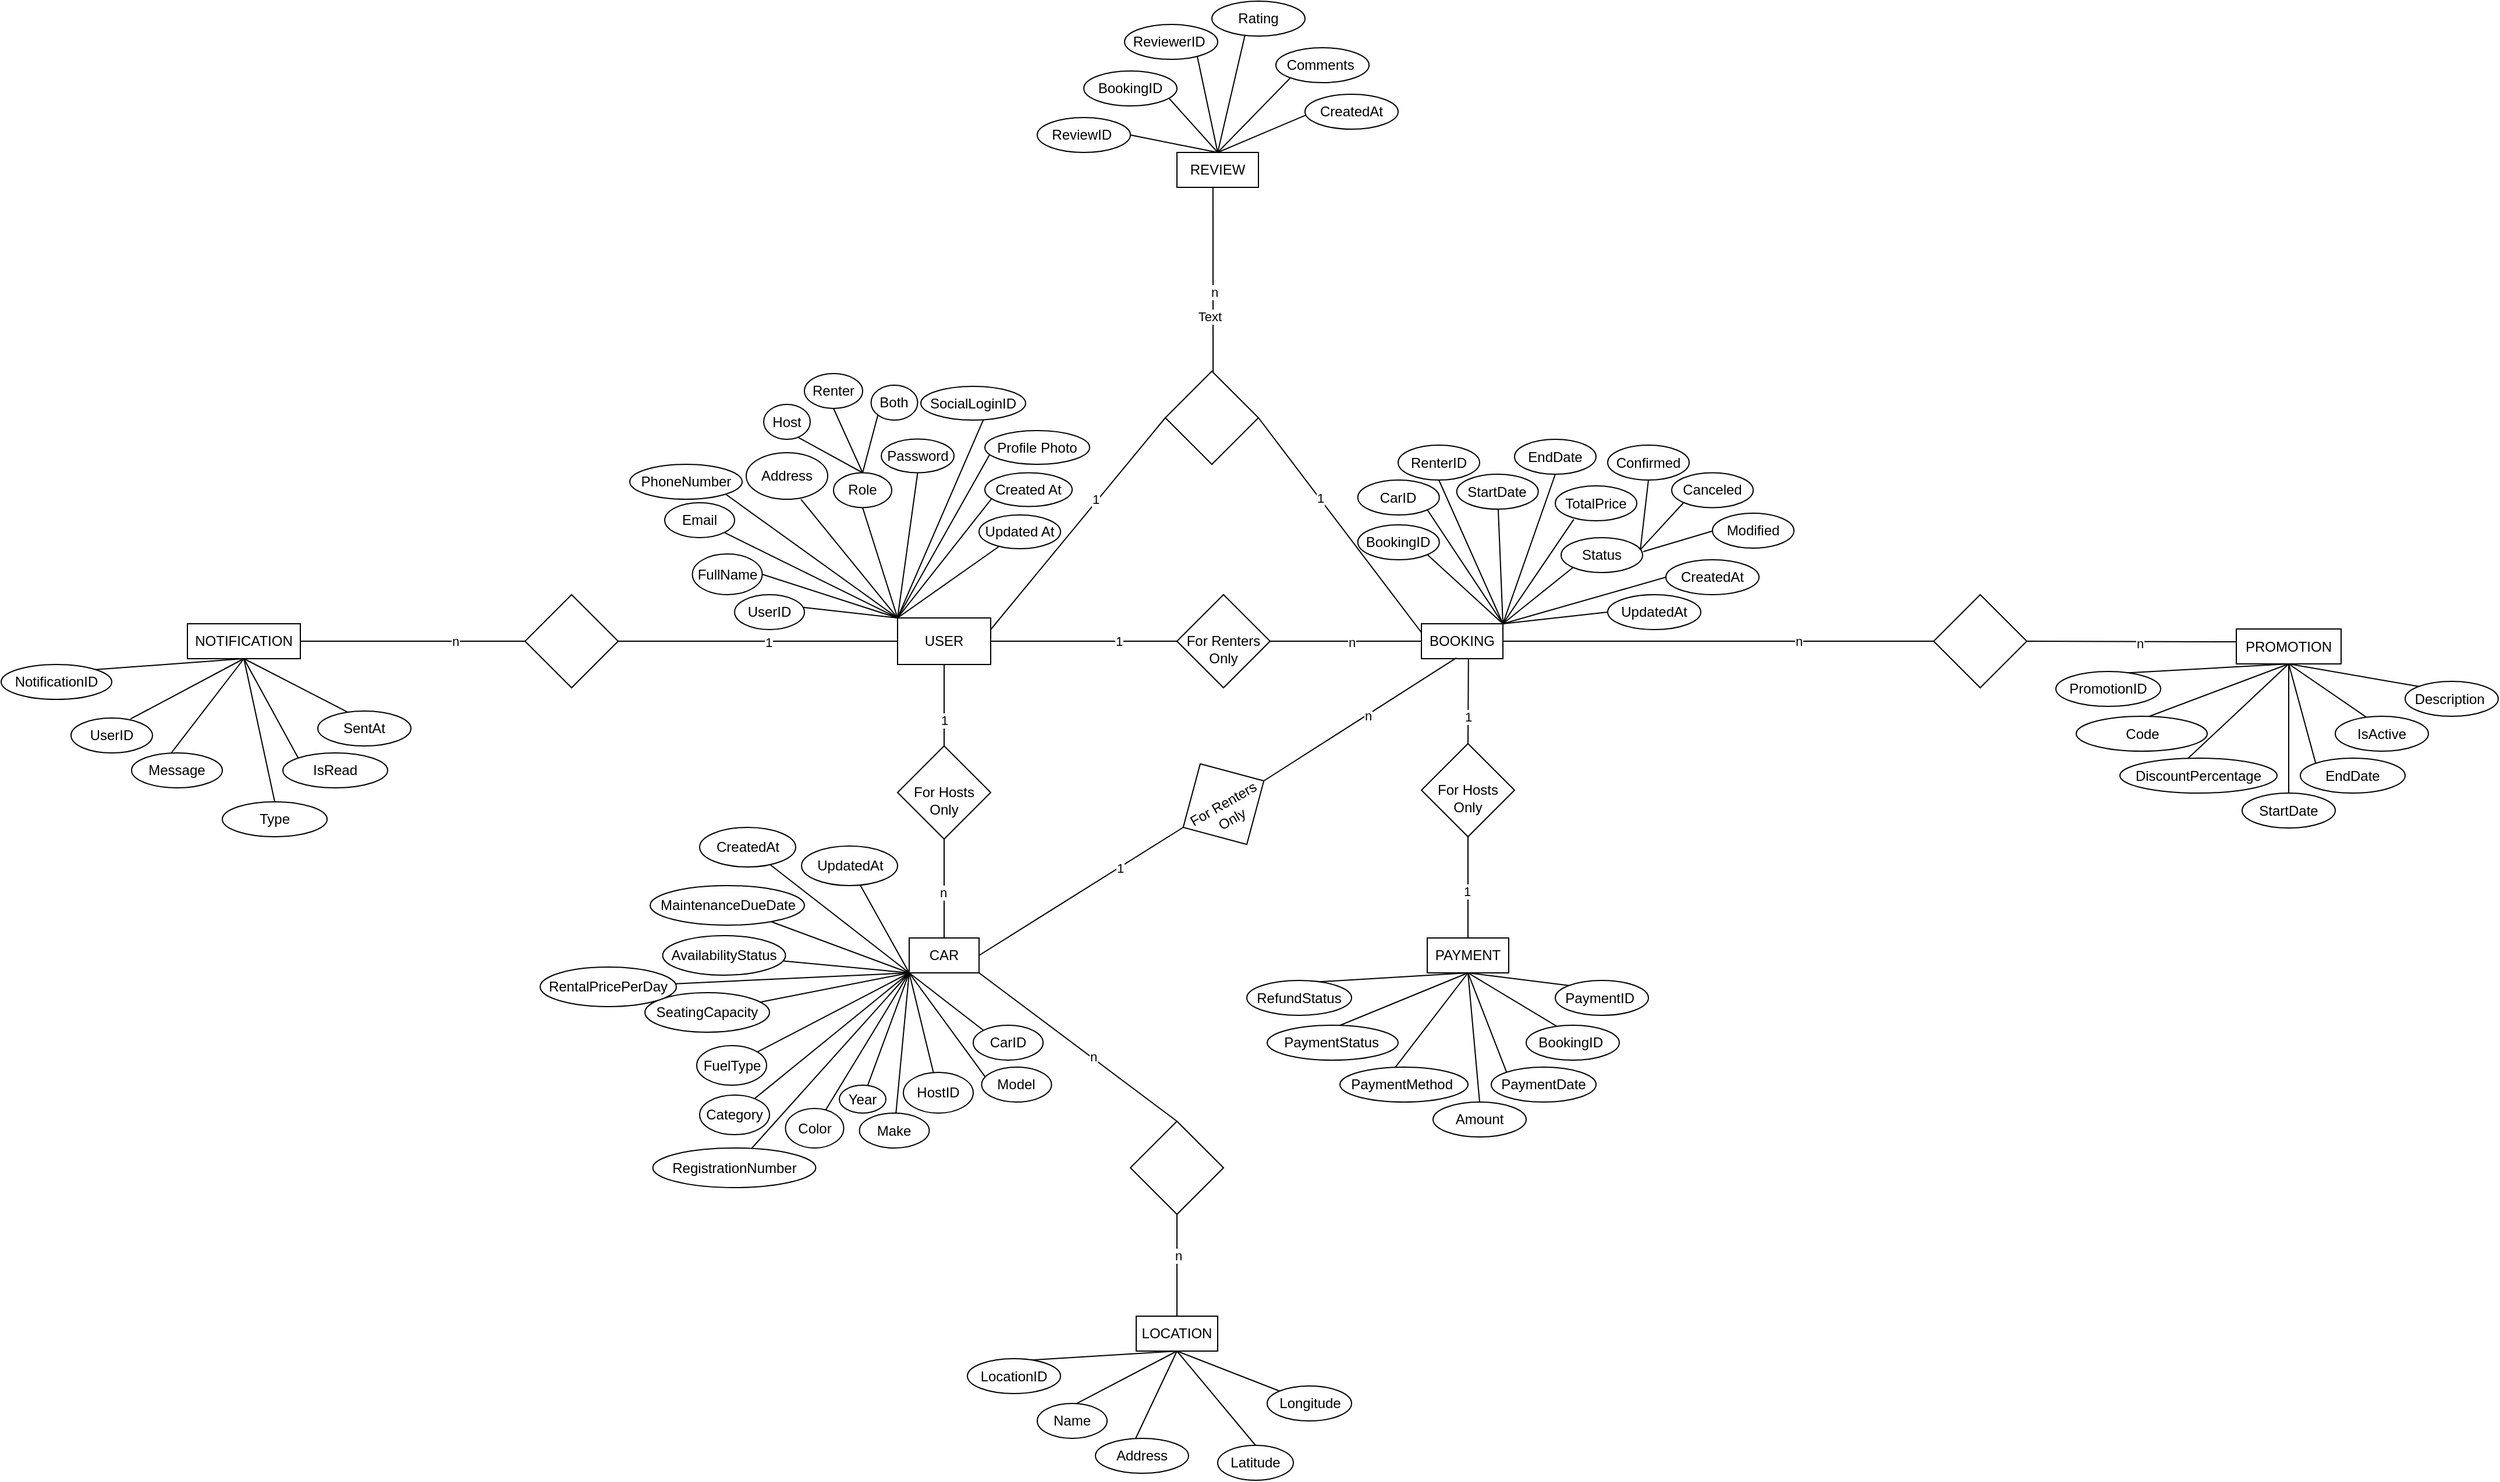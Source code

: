 <mxfile version="26.0.3">
  <diagram name="Page-1" id="eRmt_IbSF0te3_GmRRGh">
    <mxGraphModel dx="1925" dy="1574" grid="1" gridSize="10" guides="1" tooltips="1" connect="1" arrows="1" fold="1" page="1" pageScale="1" pageWidth="850" pageHeight="1100" math="0" shadow="0">
      <root>
        <mxCell id="0" />
        <mxCell id="1" parent="0" />
        <mxCell id="L9DdGGGKMgnVzfjOgFJ2-1" value="USER" style="rounded=0;whiteSpace=wrap;html=1;" parent="1" vertex="1">
          <mxGeometry x="360" y="260" width="80" height="40" as="geometry" />
        </mxCell>
        <mxCell id="L9DdGGGKMgnVzfjOgFJ2-2" value="" style="endArrow=none;html=1;rounded=0;entryX=0.937;entryY=0.354;entryDx=0;entryDy=0;exitX=0;exitY=0;exitDx=0;exitDy=0;entryPerimeter=0;" parent="1" source="L9DdGGGKMgnVzfjOgFJ2-1" target="L9DdGGGKMgnVzfjOgFJ2-6" edge="1">
          <mxGeometry width="50" height="50" relative="1" as="geometry">
            <mxPoint x="370" y="300" as="sourcePoint" />
            <mxPoint x="276.35" y="222" as="targetPoint" />
          </mxGeometry>
        </mxCell>
        <mxCell id="L9DdGGGKMgnVzfjOgFJ2-4" value="" style="endArrow=none;html=1;rounded=0;entryX=1;entryY=0.5;entryDx=0;entryDy=0;exitX=0;exitY=0;exitDx=0;exitDy=0;" parent="1" source="L9DdGGGKMgnVzfjOgFJ2-1" target="L9DdGGGKMgnVzfjOgFJ2-7" edge="1">
          <mxGeometry width="50" height="50" relative="1" as="geometry">
            <mxPoint x="370" y="190" as="sourcePoint" />
            <mxPoint x="314.4" y="194.42" as="targetPoint" />
          </mxGeometry>
        </mxCell>
        <mxCell id="L9DdGGGKMgnVzfjOgFJ2-6" value="UserID" style="ellipse;whiteSpace=wrap;html=1;" parent="1" vertex="1">
          <mxGeometry x="220" y="240" width="60" height="30" as="geometry" />
        </mxCell>
        <mxCell id="L9DdGGGKMgnVzfjOgFJ2-7" value="FullName" style="ellipse;whiteSpace=wrap;html=1;" parent="1" vertex="1">
          <mxGeometry x="183.75" y="205" width="60" height="35" as="geometry" />
        </mxCell>
        <mxCell id="L9DdGGGKMgnVzfjOgFJ2-9" value="" style="endArrow=none;html=1;rounded=0;entryX=1;entryY=1;entryDx=0;entryDy=0;exitX=0;exitY=0;exitDx=0;exitDy=0;" parent="1" source="L9DdGGGKMgnVzfjOgFJ2-1" target="L9DdGGGKMgnVzfjOgFJ2-10" edge="1">
          <mxGeometry width="50" height="50" relative="1" as="geometry">
            <mxPoint x="400" y="220" as="sourcePoint" />
            <mxPoint x="374.4" y="174.42" as="targetPoint" />
          </mxGeometry>
        </mxCell>
        <mxCell id="L9DdGGGKMgnVzfjOgFJ2-10" value="Email" style="ellipse;whiteSpace=wrap;html=1;" parent="1" vertex="1">
          <mxGeometry x="160" y="161" width="60" height="30" as="geometry" />
        </mxCell>
        <mxCell id="L9DdGGGKMgnVzfjOgFJ2-11" value="" style="endArrow=none;html=1;rounded=0;entryX=0.672;entryY=1.001;entryDx=0;entryDy=0;exitX=0;exitY=0;exitDx=0;exitDy=0;entryPerimeter=0;" parent="1" source="L9DdGGGKMgnVzfjOgFJ2-1" target="L9DdGGGKMgnVzfjOgFJ2-12" edge="1">
          <mxGeometry width="50" height="50" relative="1" as="geometry">
            <mxPoint x="460" y="230" as="sourcePoint" />
            <mxPoint x="434.4" y="184.42" as="targetPoint" />
          </mxGeometry>
        </mxCell>
        <mxCell id="L9DdGGGKMgnVzfjOgFJ2-12" value="Address" style="ellipse;whiteSpace=wrap;html=1;" parent="1" vertex="1">
          <mxGeometry x="230" y="118" width="70" height="40" as="geometry" />
        </mxCell>
        <mxCell id="L9DdGGGKMgnVzfjOgFJ2-13" value="" style="endArrow=none;html=1;rounded=0;entryX=0.5;entryY=1;entryDx=0;entryDy=0;exitX=0;exitY=0;exitDx=0;exitDy=0;" parent="1" source="L9DdGGGKMgnVzfjOgFJ2-1" target="L9DdGGGKMgnVzfjOgFJ2-14" edge="1">
          <mxGeometry width="50" height="50" relative="1" as="geometry">
            <mxPoint x="410" y="230" as="sourcePoint" />
            <mxPoint x="504.4" y="174.42" as="targetPoint" />
          </mxGeometry>
        </mxCell>
        <mxCell id="L9DdGGGKMgnVzfjOgFJ2-14" value="Role" style="ellipse;whiteSpace=wrap;html=1;" parent="1" vertex="1">
          <mxGeometry x="305" y="135.25" width="50" height="30" as="geometry" />
        </mxCell>
        <mxCell id="L9DdGGGKMgnVzfjOgFJ2-15" value="" style="endArrow=none;html=1;rounded=0;entryX=0;entryY=1;entryDx=0;entryDy=0;exitX=0.5;exitY=0;exitDx=0;exitDy=0;" parent="1" source="L9DdGGGKMgnVzfjOgFJ2-14" target="L9DdGGGKMgnVzfjOgFJ2-16" edge="1">
          <mxGeometry width="50" height="50" relative="1" as="geometry">
            <mxPoint x="360" y="160" as="sourcePoint" />
            <mxPoint x="454.4" y="104.42" as="targetPoint" />
          </mxGeometry>
        </mxCell>
        <mxCell id="L9DdGGGKMgnVzfjOgFJ2-16" value="Both" style="ellipse;whiteSpace=wrap;html=1;" parent="1" vertex="1">
          <mxGeometry x="337.25" y="60" width="40" height="30" as="geometry" />
        </mxCell>
        <mxCell id="L9DdGGGKMgnVzfjOgFJ2-17" value="" style="endArrow=none;html=1;rounded=0;entryX=0.722;entryY=0.931;entryDx=0;entryDy=0;exitX=0.5;exitY=0;exitDx=0;exitDy=0;entryPerimeter=0;" parent="1" source="L9DdGGGKMgnVzfjOgFJ2-14" target="L9DdGGGKMgnVzfjOgFJ2-18" edge="1">
          <mxGeometry width="50" height="50" relative="1" as="geometry">
            <mxPoint x="340" y="150" as="sourcePoint" />
            <mxPoint x="464.4" y="114.42" as="targetPoint" />
          </mxGeometry>
        </mxCell>
        <mxCell id="L9DdGGGKMgnVzfjOgFJ2-18" value="Host" style="ellipse;whiteSpace=wrap;html=1;" parent="1" vertex="1">
          <mxGeometry x="245" y="76.5" width="40" height="30" as="geometry" />
        </mxCell>
        <mxCell id="L9DdGGGKMgnVzfjOgFJ2-19" value="" style="endArrow=none;html=1;rounded=0;entryX=0.5;entryY=1;entryDx=0;entryDy=0;exitX=0.5;exitY=0;exitDx=0;exitDy=0;" parent="1" source="L9DdGGGKMgnVzfjOgFJ2-14" target="L9DdGGGKMgnVzfjOgFJ2-20" edge="1">
          <mxGeometry width="50" height="50" relative="1" as="geometry">
            <mxPoint x="315" y="140" as="sourcePoint" />
            <mxPoint x="424.4" y="74.42" as="targetPoint" />
          </mxGeometry>
        </mxCell>
        <mxCell id="L9DdGGGKMgnVzfjOgFJ2-20" value="Renter" style="ellipse;whiteSpace=wrap;html=1;" parent="1" vertex="1">
          <mxGeometry x="280" y="50" width="50" height="30" as="geometry" />
        </mxCell>
        <mxCell id="L9DdGGGKMgnVzfjOgFJ2-21" value="" style="endArrow=none;html=1;rounded=0;entryX=0.5;entryY=1;entryDx=0;entryDy=0;exitX=0;exitY=0;exitDx=0;exitDy=0;" parent="1" source="L9DdGGGKMgnVzfjOgFJ2-1" target="L9DdGGGKMgnVzfjOgFJ2-22" edge="1">
          <mxGeometry width="50" height="50" relative="1" as="geometry">
            <mxPoint x="395" y="221" as="sourcePoint" />
            <mxPoint x="559.4" y="155.42" as="targetPoint" />
          </mxGeometry>
        </mxCell>
        <mxCell id="L9DdGGGKMgnVzfjOgFJ2-22" value="Password" style="ellipse;whiteSpace=wrap;html=1;" parent="1" vertex="1">
          <mxGeometry x="346" y="106.25" width="62.5" height="29" as="geometry" />
        </mxCell>
        <mxCell id="L9DdGGGKMgnVzfjOgFJ2-23" value="" style="endArrow=none;html=1;rounded=0;entryX=0.598;entryY=0.98;entryDx=0;entryDy=0;exitX=0;exitY=0;exitDx=0;exitDy=0;entryPerimeter=0;" parent="1" source="L9DdGGGKMgnVzfjOgFJ2-1" target="L9DdGGGKMgnVzfjOgFJ2-24" edge="1">
          <mxGeometry width="50" height="50" relative="1" as="geometry">
            <mxPoint x="375" y="269" as="sourcePoint" />
            <mxPoint x="594.4" y="184.42" as="targetPoint" />
          </mxGeometry>
        </mxCell>
        <mxCell id="L9DdGGGKMgnVzfjOgFJ2-24" value="SocialLoginID" style="ellipse;whiteSpace=wrap;html=1;" parent="1" vertex="1">
          <mxGeometry x="380" y="61" width="90" height="29" as="geometry" />
        </mxCell>
        <mxCell id="L9DdGGGKMgnVzfjOgFJ2-25" value="" style="endArrow=none;html=1;rounded=0;entryX=0.056;entryY=0.655;entryDx=0;entryDy=0;exitX=0;exitY=0;exitDx=0;exitDy=0;entryPerimeter=0;" parent="1" source="L9DdGGGKMgnVzfjOgFJ2-1" target="L9DdGGGKMgnVzfjOgFJ2-26" edge="1">
          <mxGeometry width="50" height="50" relative="1" as="geometry">
            <mxPoint x="345" y="277" as="sourcePoint" />
            <mxPoint x="599.4" y="221.42" as="targetPoint" />
          </mxGeometry>
        </mxCell>
        <mxCell id="L9DdGGGKMgnVzfjOgFJ2-26" value="Profile Photo" style="ellipse;whiteSpace=wrap;html=1;" parent="1" vertex="1">
          <mxGeometry x="435" y="99" width="90" height="29" as="geometry" />
        </mxCell>
        <mxCell id="L9DdGGGKMgnVzfjOgFJ2-27" value="" style="endArrow=none;html=1;rounded=0;entryX=0.086;entryY=0.739;entryDx=0;entryDy=0;exitX=0;exitY=0;exitDx=0;exitDy=0;entryPerimeter=0;" parent="1" source="L9DdGGGKMgnVzfjOgFJ2-1" target="L9DdGGGKMgnVzfjOgFJ2-28" edge="1">
          <mxGeometry width="50" height="50" relative="1" as="geometry">
            <mxPoint x="355" y="250" as="sourcePoint" />
            <mxPoint x="609.4" y="231.42" as="targetPoint" />
          </mxGeometry>
        </mxCell>
        <mxCell id="L9DdGGGKMgnVzfjOgFJ2-28" value="Created At" style="ellipse;whiteSpace=wrap;html=1;" parent="1" vertex="1">
          <mxGeometry x="435" y="135.25" width="75" height="29" as="geometry" />
        </mxCell>
        <mxCell id="L9DdGGGKMgnVzfjOgFJ2-29" value="" style="endArrow=none;html=1;rounded=0;exitX=0;exitY=0;exitDx=0;exitDy=0;" parent="1" source="L9DdGGGKMgnVzfjOgFJ2-1" target="L9DdGGGKMgnVzfjOgFJ2-30" edge="1">
          <mxGeometry width="50" height="50" relative="1" as="geometry">
            <mxPoint x="440" y="380" as="sourcePoint" />
            <mxPoint x="694.4" y="361.42" as="targetPoint" />
          </mxGeometry>
        </mxCell>
        <mxCell id="L9DdGGGKMgnVzfjOgFJ2-30" value="Updated At" style="ellipse;whiteSpace=wrap;html=1;" parent="1" vertex="1">
          <mxGeometry x="430" y="171.5" width="70" height="29" as="geometry" />
        </mxCell>
        <mxCell id="L9DdGGGKMgnVzfjOgFJ2-31" value="" style="endArrow=none;html=1;rounded=0;entryX=0.5;entryY=1;entryDx=0;entryDy=0;exitX=0.5;exitY=0;exitDx=0;exitDy=0;" parent="1" source="L9DdGGGKMgnVzfjOgFJ2-41" target="L9DdGGGKMgnVzfjOgFJ2-1" edge="1">
          <mxGeometry width="50" height="50" relative="1" as="geometry">
            <mxPoint x="400" y="360" as="sourcePoint" />
            <mxPoint x="396" y="350" as="targetPoint" />
          </mxGeometry>
        </mxCell>
        <mxCell id="L9DdGGGKMgnVzfjOgFJ2-43" value="1" style="edgeLabel;html=1;align=center;verticalAlign=middle;resizable=0;points=[];" parent="L9DdGGGKMgnVzfjOgFJ2-31" vertex="1" connectable="0">
          <mxGeometry x="-0.371" relative="1" as="geometry">
            <mxPoint as="offset" />
          </mxGeometry>
        </mxCell>
        <mxCell id="L9DdGGGKMgnVzfjOgFJ2-32" value="CAR" style="rounded=0;whiteSpace=wrap;html=1;" parent="1" vertex="1">
          <mxGeometry x="370" y="535" width="60" height="30" as="geometry" />
        </mxCell>
        <mxCell id="L9DdGGGKMgnVzfjOgFJ2-33" value="" style="endArrow=none;html=1;rounded=0;entryX=0;entryY=0;entryDx=0;entryDy=0;exitX=0;exitY=1;exitDx=0;exitDy=0;" parent="1" source="L9DdGGGKMgnVzfjOgFJ2-32" target="L9DdGGGKMgnVzfjOgFJ2-35" edge="1">
          <mxGeometry width="50" height="50" relative="1" as="geometry">
            <mxPoint x="365" y="630" as="sourcePoint" />
            <mxPoint x="281.35" y="592" as="targetPoint" />
          </mxGeometry>
        </mxCell>
        <mxCell id="L9DdGGGKMgnVzfjOgFJ2-34" value="" style="endArrow=none;html=1;rounded=0;exitX=0;exitY=1;exitDx=0;exitDy=0;" parent="1" source="L9DdGGGKMgnVzfjOgFJ2-32" target="L9DdGGGKMgnVzfjOgFJ2-36" edge="1">
          <mxGeometry width="50" height="50" relative="1" as="geometry">
            <mxPoint x="365" y="570" as="sourcePoint" />
            <mxPoint x="319.4" y="564.42" as="targetPoint" />
          </mxGeometry>
        </mxCell>
        <mxCell id="L9DdGGGKMgnVzfjOgFJ2-35" value="CarID " style="ellipse;whiteSpace=wrap;html=1;" parent="1" vertex="1">
          <mxGeometry x="425" y="610" width="60" height="30" as="geometry" />
        </mxCell>
        <mxCell id="L9DdGGGKMgnVzfjOgFJ2-36" value="HostID " style="ellipse;whiteSpace=wrap;html=1;" parent="1" vertex="1">
          <mxGeometry x="365" y="650.5" width="60" height="35" as="geometry" />
        </mxCell>
        <mxCell id="L9DdGGGKMgnVzfjOgFJ2-37" value="" style="endArrow=none;html=1;rounded=0;exitX=0;exitY=1;exitDx=0;exitDy=0;" parent="1" source="L9DdGGGKMgnVzfjOgFJ2-32" target="L9DdGGGKMgnVzfjOgFJ2-38" edge="1">
          <mxGeometry width="50" height="50" relative="1" as="geometry">
            <mxPoint x="365" y="630" as="sourcePoint" />
            <mxPoint x="379.4" y="544.42" as="targetPoint" />
          </mxGeometry>
        </mxCell>
        <mxCell id="L9DdGGGKMgnVzfjOgFJ2-38" value="Make" style="ellipse;whiteSpace=wrap;html=1;" parent="1" vertex="1">
          <mxGeometry x="327.25" y="685.5" width="60" height="30" as="geometry" />
        </mxCell>
        <mxCell id="L9DdGGGKMgnVzfjOgFJ2-39" value="" style="endArrow=none;html=1;rounded=0;exitX=0;exitY=1;exitDx=0;exitDy=0;" parent="1" source="L9DdGGGKMgnVzfjOgFJ2-32" target="L9DdGGGKMgnVzfjOgFJ2-40" edge="1">
          <mxGeometry width="50" height="50" relative="1" as="geometry">
            <mxPoint x="365" y="630" as="sourcePoint" />
            <mxPoint x="439.4" y="554.42" as="targetPoint" />
          </mxGeometry>
        </mxCell>
        <mxCell id="L9DdGGGKMgnVzfjOgFJ2-40" value="Year" style="ellipse;whiteSpace=wrap;html=1;" parent="1" vertex="1">
          <mxGeometry x="310" y="661.5" width="40" height="24" as="geometry" />
        </mxCell>
        <mxCell id="L9DdGGGKMgnVzfjOgFJ2-41" value="&lt;div&gt;&lt;br&gt;&lt;/div&gt;For Hosts&lt;div&gt;Only&lt;/div&gt;" style="rhombus;whiteSpace=wrap;html=1;" parent="1" vertex="1">
          <mxGeometry x="360" y="370" width="80" height="80" as="geometry" />
        </mxCell>
        <mxCell id="L9DdGGGKMgnVzfjOgFJ2-42" value="" style="endArrow=none;html=1;rounded=0;entryX=0.5;entryY=1;entryDx=0;entryDy=0;exitX=0.5;exitY=0;exitDx=0;exitDy=0;" parent="1" source="L9DdGGGKMgnVzfjOgFJ2-32" target="L9DdGGGKMgnVzfjOgFJ2-41" edge="1">
          <mxGeometry width="50" height="50" relative="1" as="geometry">
            <mxPoint x="399.58" y="557" as="sourcePoint" />
            <mxPoint x="399.58" y="487" as="targetPoint" />
          </mxGeometry>
        </mxCell>
        <mxCell id="L9DdGGGKMgnVzfjOgFJ2-44" value="n" style="edgeLabel;html=1;align=center;verticalAlign=middle;resizable=0;points=[];" parent="L9DdGGGKMgnVzfjOgFJ2-42" vertex="1" connectable="0">
          <mxGeometry x="-0.071" y="1" relative="1" as="geometry">
            <mxPoint as="offset" />
          </mxGeometry>
        </mxCell>
        <mxCell id="L9DdGGGKMgnVzfjOgFJ2-45" value="" style="endArrow=none;html=1;rounded=0;exitX=0;exitY=1;exitDx=0;exitDy=0;" parent="1" source="L9DdGGGKMgnVzfjOgFJ2-32" target="L9DdGGGKMgnVzfjOgFJ2-46" edge="1">
          <mxGeometry width="50" height="50" relative="1" as="geometry">
            <mxPoint x="380" y="575" as="sourcePoint" />
            <mxPoint x="449.4" y="564.42" as="targetPoint" />
          </mxGeometry>
        </mxCell>
        <mxCell id="L9DdGGGKMgnVzfjOgFJ2-46" value="Category " style="ellipse;whiteSpace=wrap;html=1;" parent="1" vertex="1">
          <mxGeometry x="190" y="670" width="60" height="34" as="geometry" />
        </mxCell>
        <mxCell id="L9DdGGGKMgnVzfjOgFJ2-47" value="" style="endArrow=none;html=1;rounded=0;exitX=0;exitY=1;exitDx=0;exitDy=0;" parent="1" source="L9DdGGGKMgnVzfjOgFJ2-32" target="L9DdGGGKMgnVzfjOgFJ2-48" edge="1">
          <mxGeometry width="50" height="50" relative="1" as="geometry">
            <mxPoint x="390" y="585" as="sourcePoint" />
            <mxPoint x="459.4" y="574.42" as="targetPoint" />
          </mxGeometry>
        </mxCell>
        <mxCell id="L9DdGGGKMgnVzfjOgFJ2-48" value="Color" style="ellipse;whiteSpace=wrap;html=1;" parent="1" vertex="1">
          <mxGeometry x="263.75" y="681.5" width="50" height="34" as="geometry" />
        </mxCell>
        <mxCell id="L9DdGGGKMgnVzfjOgFJ2-49" value="" style="endArrow=none;html=1;rounded=0;exitX=0;exitY=1;exitDx=0;exitDy=0;" parent="1" source="L9DdGGGKMgnVzfjOgFJ2-32" target="L9DdGGGKMgnVzfjOgFJ2-50" edge="1">
          <mxGeometry width="50" height="50" relative="1" as="geometry">
            <mxPoint x="317" y="493" as="sourcePoint" />
            <mxPoint x="386.4" y="482.42" as="targetPoint" />
          </mxGeometry>
        </mxCell>
        <mxCell id="L9DdGGGKMgnVzfjOgFJ2-50" value="RegistrationNumber" style="ellipse;whiteSpace=wrap;html=1;" parent="1" vertex="1">
          <mxGeometry x="149.75" y="715.5" width="140" height="34" as="geometry" />
        </mxCell>
        <mxCell id="L9DdGGGKMgnVzfjOgFJ2-51" value="" style="endArrow=none;html=1;rounded=0;exitX=0;exitY=1;exitDx=0;exitDy=0;" parent="1" source="L9DdGGGKMgnVzfjOgFJ2-32" target="L9DdGGGKMgnVzfjOgFJ2-52" edge="1">
          <mxGeometry width="50" height="50" relative="1" as="geometry">
            <mxPoint x="370" y="561" as="sourcePoint" />
            <mxPoint x="506.4" y="530.42" as="targetPoint" />
          </mxGeometry>
        </mxCell>
        <mxCell id="L9DdGGGKMgnVzfjOgFJ2-52" value="FuelType  " style="ellipse;whiteSpace=wrap;html=1;" parent="1" vertex="1">
          <mxGeometry x="187.5" y="627.5" width="60" height="34" as="geometry" />
        </mxCell>
        <mxCell id="L9DdGGGKMgnVzfjOgFJ2-53" value="" style="endArrow=none;html=1;rounded=0;exitX=0;exitY=1;exitDx=0;exitDy=0;" parent="1" source="L9DdGGGKMgnVzfjOgFJ2-32" target="L9DdGGGKMgnVzfjOgFJ2-54" edge="1">
          <mxGeometry width="50" height="50" relative="1" as="geometry">
            <mxPoint x="346" y="484" as="sourcePoint" />
            <mxPoint x="425.4" y="483.42" as="targetPoint" />
          </mxGeometry>
        </mxCell>
        <mxCell id="L9DdGGGKMgnVzfjOgFJ2-54" value="SeatingCapacity " style="ellipse;whiteSpace=wrap;html=1;" parent="1" vertex="1">
          <mxGeometry x="143" y="582" width="107" height="34" as="geometry" />
        </mxCell>
        <mxCell id="L9DdGGGKMgnVzfjOgFJ2-55" value="" style="endArrow=none;html=1;rounded=0;exitX=0;exitY=1;exitDx=0;exitDy=0;" parent="1" source="L9DdGGGKMgnVzfjOgFJ2-32" target="L9DdGGGKMgnVzfjOgFJ2-56" edge="1">
          <mxGeometry width="50" height="50" relative="1" as="geometry">
            <mxPoint x="346" y="450" as="sourcePoint" />
            <mxPoint x="425.4" y="449.42" as="targetPoint" />
          </mxGeometry>
        </mxCell>
        <mxCell id="L9DdGGGKMgnVzfjOgFJ2-56" value="RentalPricePerDay " style="ellipse;whiteSpace=wrap;html=1;" parent="1" vertex="1">
          <mxGeometry x="53" y="560" width="117" height="34" as="geometry" />
        </mxCell>
        <mxCell id="L9DdGGGKMgnVzfjOgFJ2-57" value="" style="endArrow=none;html=1;rounded=0;exitX=0;exitY=1;exitDx=0;exitDy=0;" parent="1" source="L9DdGGGKMgnVzfjOgFJ2-32" target="L9DdGGGKMgnVzfjOgFJ2-58" edge="1">
          <mxGeometry width="50" height="50" relative="1" as="geometry">
            <mxPoint x="429.5" y="618.0" as="sourcePoint" />
            <mxPoint x="539.9" y="462.42" as="targetPoint" />
          </mxGeometry>
        </mxCell>
        <mxCell id="L9DdGGGKMgnVzfjOgFJ2-58" value="AvailabilityStatus  " style="ellipse;whiteSpace=wrap;html=1;" parent="1" vertex="1">
          <mxGeometry x="158.25" y="533" width="105.5" height="34" as="geometry" />
        </mxCell>
        <mxCell id="L9DdGGGKMgnVzfjOgFJ2-59" value="" style="endArrow=none;html=1;rounded=0;exitX=0;exitY=1;exitDx=0;exitDy=0;" parent="1" source="L9DdGGGKMgnVzfjOgFJ2-32" target="L9DdGGGKMgnVzfjOgFJ2-60" edge="1">
          <mxGeometry width="50" height="50" relative="1" as="geometry">
            <mxPoint x="497" y="602.0" as="sourcePoint" />
            <mxPoint x="645.4" y="463.42" as="targetPoint" />
          </mxGeometry>
        </mxCell>
        <mxCell id="L9DdGGGKMgnVzfjOgFJ2-60" value="MaintenanceDueDate   " style="ellipse;whiteSpace=wrap;html=1;" parent="1" vertex="1">
          <mxGeometry x="147.5" y="490" width="132.5" height="34" as="geometry" />
        </mxCell>
        <mxCell id="L9DdGGGKMgnVzfjOgFJ2-61" value="" style="endArrow=none;html=1;rounded=0;exitX=0;exitY=1;exitDx=0;exitDy=0;" parent="1" source="L9DdGGGKMgnVzfjOgFJ2-32" target="L9DdGGGKMgnVzfjOgFJ2-62" edge="1">
          <mxGeometry width="50" height="50" relative="1" as="geometry">
            <mxPoint x="420" y="510" as="sourcePoint" />
            <mxPoint x="589.9" y="407.42" as="targetPoint" />
          </mxGeometry>
        </mxCell>
        <mxCell id="L9DdGGGKMgnVzfjOgFJ2-62" value="CreatedAt  " style="ellipse;whiteSpace=wrap;html=1;" parent="1" vertex="1">
          <mxGeometry x="190" y="440" width="82.5" height="34" as="geometry" />
        </mxCell>
        <mxCell id="L9DdGGGKMgnVzfjOgFJ2-63" value="" style="endArrow=none;html=1;rounded=0;exitX=0;exitY=1;exitDx=0;exitDy=0;" parent="1" source="L9DdGGGKMgnVzfjOgFJ2-32" target="L9DdGGGKMgnVzfjOgFJ2-64" edge="1">
          <mxGeometry width="50" height="50" relative="1" as="geometry">
            <mxPoint x="438.5" y="599" as="sourcePoint" />
            <mxPoint x="658.4" y="441.42" as="targetPoint" />
          </mxGeometry>
        </mxCell>
        <mxCell id="L9DdGGGKMgnVzfjOgFJ2-64" value="UpdatedAt  " style="ellipse;whiteSpace=wrap;html=1;" parent="1" vertex="1">
          <mxGeometry x="277.5" y="456" width="82.5" height="34" as="geometry" />
        </mxCell>
        <mxCell id="L9DdGGGKMgnVzfjOgFJ2-65" value="" style="endArrow=none;html=1;rounded=0;entryX=1;entryY=0.5;entryDx=0;entryDy=0;exitX=0;exitY=0.5;exitDx=0;exitDy=0;" parent="1" source="L9DdGGGKMgnVzfjOgFJ2-68" target="L9DdGGGKMgnVzfjOgFJ2-1" edge="1">
          <mxGeometry width="50" height="50" relative="1" as="geometry">
            <mxPoint x="650" y="328" as="sourcePoint" />
            <mxPoint x="650" y="268" as="targetPoint" />
          </mxGeometry>
        </mxCell>
        <mxCell id="L9DdGGGKMgnVzfjOgFJ2-66" value="1" style="edgeLabel;html=1;align=center;verticalAlign=middle;resizable=0;points=[];" parent="L9DdGGGKMgnVzfjOgFJ2-65" vertex="1" connectable="0">
          <mxGeometry x="-0.371" relative="1" as="geometry">
            <mxPoint as="offset" />
          </mxGeometry>
        </mxCell>
        <mxCell id="L9DdGGGKMgnVzfjOgFJ2-67" value="BOOKING" style="rounded=0;whiteSpace=wrap;html=1;" parent="1" vertex="1">
          <mxGeometry x="810" y="265" width="70" height="30" as="geometry" />
        </mxCell>
        <mxCell id="L9DdGGGKMgnVzfjOgFJ2-68" value="&lt;div&gt;&lt;br&gt;&lt;/div&gt;For Renters&lt;div&gt;Only&lt;/div&gt;" style="rhombus;whiteSpace=wrap;html=1;" parent="1" vertex="1">
          <mxGeometry x="600" y="240" width="80" height="80" as="geometry" />
        </mxCell>
        <mxCell id="L9DdGGGKMgnVzfjOgFJ2-69" value="" style="endArrow=none;html=1;rounded=0;entryX=1;entryY=0.5;entryDx=0;entryDy=0;exitX=0;exitY=0.5;exitDx=0;exitDy=0;" parent="1" source="L9DdGGGKMgnVzfjOgFJ2-67" target="L9DdGGGKMgnVzfjOgFJ2-68" edge="1">
          <mxGeometry width="50" height="50" relative="1" as="geometry">
            <mxPoint x="649.58" y="525" as="sourcePoint" />
            <mxPoint x="649.58" y="455" as="targetPoint" />
          </mxGeometry>
        </mxCell>
        <mxCell id="L9DdGGGKMgnVzfjOgFJ2-70" value="n" style="edgeLabel;html=1;align=center;verticalAlign=middle;resizable=0;points=[];" parent="L9DdGGGKMgnVzfjOgFJ2-69" vertex="1" connectable="0">
          <mxGeometry x="-0.071" y="1" relative="1" as="geometry">
            <mxPoint as="offset" />
          </mxGeometry>
        </mxCell>
        <mxCell id="L9DdGGGKMgnVzfjOgFJ2-72" value="" style="endArrow=none;html=1;rounded=0;entryX=1;entryY=1;entryDx=0;entryDy=0;exitX=1;exitY=0;exitDx=0;exitDy=0;" parent="1" source="L9DdGGGKMgnVzfjOgFJ2-67" target="L9DdGGGKMgnVzfjOgFJ2-73" edge="1">
          <mxGeometry width="50" height="50" relative="1" as="geometry">
            <mxPoint x="840" y="332" as="sourcePoint" />
            <mxPoint x="826.35" y="179" as="targetPoint" />
          </mxGeometry>
        </mxCell>
        <mxCell id="L9DdGGGKMgnVzfjOgFJ2-73" value="BookingID  " style="ellipse;whiteSpace=wrap;html=1;" parent="1" vertex="1">
          <mxGeometry x="755.36" y="180" width="70" height="30" as="geometry" />
        </mxCell>
        <mxCell id="L9DdGGGKMgnVzfjOgFJ2-74" value="" style="endArrow=none;html=1;rounded=0;entryX=1;entryY=1;entryDx=0;entryDy=0;exitX=1;exitY=0;exitDx=0;exitDy=0;" parent="1" source="L9DdGGGKMgnVzfjOgFJ2-67" target="L9DdGGGKMgnVzfjOgFJ2-75" edge="1">
          <mxGeometry width="50" height="50" relative="1" as="geometry">
            <mxPoint x="1010" y="192" as="sourcePoint" />
            <mxPoint x="956.35" y="106" as="targetPoint" />
            <Array as="points" />
          </mxGeometry>
        </mxCell>
        <mxCell id="L9DdGGGKMgnVzfjOgFJ2-75" value="CarID  " style="ellipse;whiteSpace=wrap;html=1;" parent="1" vertex="1">
          <mxGeometry x="755.36" y="141.5" width="70" height="30" as="geometry" />
        </mxCell>
        <mxCell id="L9DdGGGKMgnVzfjOgFJ2-76" value="" style="endArrow=none;html=1;rounded=0;entryX=0.5;entryY=1;entryDx=0;entryDy=0;exitX=1;exitY=0;exitDx=0;exitDy=0;" parent="1" source="L9DdGGGKMgnVzfjOgFJ2-67" target="L9DdGGGKMgnVzfjOgFJ2-77" edge="1">
          <mxGeometry width="50" height="50" relative="1" as="geometry">
            <mxPoint x="880" y="260" as="sourcePoint" />
            <mxPoint x="956.35" y="14" as="targetPoint" />
          </mxGeometry>
        </mxCell>
        <mxCell id="L9DdGGGKMgnVzfjOgFJ2-77" value="EndDate " style="ellipse;whiteSpace=wrap;html=1;" parent="1" vertex="1">
          <mxGeometry x="890" y="106.5" width="70" height="30" as="geometry" />
        </mxCell>
        <mxCell id="L9DdGGGKMgnVzfjOgFJ2-78" value="" style="endArrow=none;html=1;rounded=0;exitX=1;exitY=0;exitDx=0;exitDy=0;" parent="1" source="L9DdGGGKMgnVzfjOgFJ2-67" target="L9DdGGGKMgnVzfjOgFJ2-79" edge="1">
          <mxGeometry width="50" height="50" relative="1" as="geometry">
            <mxPoint x="930" y="116.5" as="sourcePoint" />
            <mxPoint x="876.35" y="30.5" as="targetPoint" />
          </mxGeometry>
        </mxCell>
        <mxCell id="L9DdGGGKMgnVzfjOgFJ2-79" value="StartDate " style="ellipse;whiteSpace=wrap;html=1;" parent="1" vertex="1">
          <mxGeometry x="840.36" y="136.5" width="70" height="30" as="geometry" />
        </mxCell>
        <mxCell id="L9DdGGGKMgnVzfjOgFJ2-80" value="" style="endArrow=none;html=1;rounded=0;entryX=0.5;entryY=1;entryDx=0;entryDy=0;exitX=1;exitY=0;exitDx=0;exitDy=0;" parent="1" source="L9DdGGGKMgnVzfjOgFJ2-67" target="L9DdGGGKMgnVzfjOgFJ2-81" edge="1">
          <mxGeometry width="50" height="50" relative="1" as="geometry">
            <mxPoint x="840" y="140" as="sourcePoint" />
            <mxPoint x="786.35" y="54" as="targetPoint" />
          </mxGeometry>
        </mxCell>
        <mxCell id="L9DdGGGKMgnVzfjOgFJ2-81" value="RenterID  " style="ellipse;whiteSpace=wrap;html=1;" parent="1" vertex="1">
          <mxGeometry x="790" y="111.5" width="70" height="30" as="geometry" />
        </mxCell>
        <mxCell id="L9DdGGGKMgnVzfjOgFJ2-82" value="" style="endArrow=none;html=1;rounded=0;entryX=0.227;entryY=0.961;entryDx=0;entryDy=0;exitX=1;exitY=0;exitDx=0;exitDy=0;entryPerimeter=0;" parent="1" source="L9DdGGGKMgnVzfjOgFJ2-67" target="L9DdGGGKMgnVzfjOgFJ2-83" edge="1">
          <mxGeometry width="50" height="50" relative="1" as="geometry">
            <mxPoint x="880" y="260" as="sourcePoint" />
            <mxPoint x="1006.35" y="50.5" as="targetPoint" />
          </mxGeometry>
        </mxCell>
        <mxCell id="L9DdGGGKMgnVzfjOgFJ2-83" value="TotalPrice " style="ellipse;whiteSpace=wrap;html=1;" parent="1" vertex="1">
          <mxGeometry x="925" y="146.5" width="70" height="30" as="geometry" />
        </mxCell>
        <mxCell id="L9DdGGGKMgnVzfjOgFJ2-84" value="" style="endArrow=none;html=1;rounded=0;entryX=0;entryY=1;entryDx=0;entryDy=0;exitX=1;exitY=0;exitDx=0;exitDy=0;" parent="1" source="L9DdGGGKMgnVzfjOgFJ2-67" target="L9DdGGGKMgnVzfjOgFJ2-85" edge="1">
          <mxGeometry width="50" height="50" relative="1" as="geometry">
            <mxPoint x="920" y="300" as="sourcePoint" />
            <mxPoint x="1046.35" y="85.5" as="targetPoint" />
          </mxGeometry>
        </mxCell>
        <mxCell id="L9DdGGGKMgnVzfjOgFJ2-85" value="Status  " style="ellipse;whiteSpace=wrap;html=1;" parent="1" vertex="1">
          <mxGeometry x="930" y="191" width="70" height="30" as="geometry" />
        </mxCell>
        <mxCell id="L9DdGGGKMgnVzfjOgFJ2-86" value="" style="endArrow=none;html=1;rounded=0;entryX=0;entryY=0.5;entryDx=0;entryDy=0;exitX=1;exitY=0;exitDx=0;exitDy=0;" parent="1" source="L9DdGGGKMgnVzfjOgFJ2-67" target="L9DdGGGKMgnVzfjOgFJ2-87" edge="1">
          <mxGeometry width="50" height="50" relative="1" as="geometry">
            <mxPoint x="930" y="365.5" as="sourcePoint" />
            <mxPoint x="1056.35" y="151" as="targetPoint" />
          </mxGeometry>
        </mxCell>
        <mxCell id="L9DdGGGKMgnVzfjOgFJ2-87" value="CreatedAt " style="ellipse;whiteSpace=wrap;html=1;" parent="1" vertex="1">
          <mxGeometry x="1020" y="210" width="80" height="30" as="geometry" />
        </mxCell>
        <mxCell id="L9DdGGGKMgnVzfjOgFJ2-89" value="" style="endArrow=none;html=1;rounded=0;entryX=0;entryY=0.5;entryDx=0;entryDy=0;exitX=1;exitY=0;exitDx=0;exitDy=0;" parent="1" source="L9DdGGGKMgnVzfjOgFJ2-67" target="L9DdGGGKMgnVzfjOgFJ2-90" edge="1">
          <mxGeometry width="50" height="50" relative="1" as="geometry">
            <mxPoint x="880" y="270" as="sourcePoint" />
            <mxPoint x="1056.35" y="191" as="targetPoint" />
          </mxGeometry>
        </mxCell>
        <mxCell id="L9DdGGGKMgnVzfjOgFJ2-90" value="UpdatedAt " style="ellipse;whiteSpace=wrap;html=1;" parent="1" vertex="1">
          <mxGeometry x="970" y="240" width="80" height="30" as="geometry" />
        </mxCell>
        <mxCell id="L9DdGGGKMgnVzfjOgFJ2-93" value="" style="endArrow=none;html=1;rounded=0;entryX=0.5;entryY=1;entryDx=0;entryDy=0;exitX=0.973;exitY=0.326;exitDx=0;exitDy=0;exitPerimeter=0;" parent="1" source="L9DdGGGKMgnVzfjOgFJ2-85" target="L9DdGGGKMgnVzfjOgFJ2-94" edge="1">
          <mxGeometry width="50" height="50" relative="1" as="geometry">
            <mxPoint x="1020" y="192.5" as="sourcePoint" />
            <mxPoint x="1156.35" y="33" as="targetPoint" />
          </mxGeometry>
        </mxCell>
        <mxCell id="L9DdGGGKMgnVzfjOgFJ2-94" value="Confirmed  " style="ellipse;whiteSpace=wrap;html=1;" parent="1" vertex="1">
          <mxGeometry x="970" y="111.5" width="70" height="30" as="geometry" />
        </mxCell>
        <mxCell id="L9DdGGGKMgnVzfjOgFJ2-95" value="" style="endArrow=none;html=1;rounded=0;entryX=0;entryY=1;entryDx=0;entryDy=0;exitX=0.971;exitY=0.348;exitDx=0;exitDy=0;exitPerimeter=0;" parent="1" source="L9DdGGGKMgnVzfjOgFJ2-85" target="L9DdGGGKMgnVzfjOgFJ2-96" edge="1">
          <mxGeometry width="50" height="50" relative="1" as="geometry">
            <mxPoint x="1020" y="224.75" as="sourcePoint" />
            <mxPoint x="1167.35" y="70.75" as="targetPoint" />
          </mxGeometry>
        </mxCell>
        <mxCell id="L9DdGGGKMgnVzfjOgFJ2-96" value="Canceled  " style="ellipse;whiteSpace=wrap;html=1;" parent="1" vertex="1">
          <mxGeometry x="1025" y="135.25" width="70" height="30" as="geometry" />
        </mxCell>
        <mxCell id="L9DdGGGKMgnVzfjOgFJ2-97" value="" style="endArrow=none;html=1;rounded=0;entryX=0.035;entryY=0.487;entryDx=0;entryDy=0;exitX=1.008;exitY=0.4;exitDx=0;exitDy=0;exitPerimeter=0;entryPerimeter=0;" parent="1" source="L9DdGGGKMgnVzfjOgFJ2-85" target="L9DdGGGKMgnVzfjOgFJ2-98" edge="1">
          <mxGeometry width="50" height="50" relative="1" as="geometry">
            <mxPoint x="1010" y="226" as="sourcePoint" />
            <mxPoint x="1169.35" y="106.75" as="targetPoint" />
          </mxGeometry>
        </mxCell>
        <mxCell id="L9DdGGGKMgnVzfjOgFJ2-98" value="Modified  " style="ellipse;whiteSpace=wrap;html=1;" parent="1" vertex="1">
          <mxGeometry x="1060" y="170" width="70" height="30" as="geometry" />
        </mxCell>
        <mxCell id="L9DdGGGKMgnVzfjOgFJ2-99" value="" style="endArrow=none;html=1;rounded=0;entryX=1;entryY=0.5;entryDx=0;entryDy=0;exitX=0;exitY=0.5;exitDx=0;exitDy=0;" parent="1" source="L9DdGGGKMgnVzfjOgFJ2-101" target="L9DdGGGKMgnVzfjOgFJ2-32" edge="1">
          <mxGeometry width="50" height="50" relative="1" as="geometry">
            <mxPoint x="680" y="521" as="sourcePoint" />
            <mxPoint x="470" y="473" as="targetPoint" />
          </mxGeometry>
        </mxCell>
        <mxCell id="L9DdGGGKMgnVzfjOgFJ2-100" value="1" style="edgeLabel;html=1;align=center;verticalAlign=middle;resizable=0;points=[];" parent="L9DdGGGKMgnVzfjOgFJ2-99" vertex="1" connectable="0">
          <mxGeometry x="-0.371" relative="1" as="geometry">
            <mxPoint as="offset" />
          </mxGeometry>
        </mxCell>
        <mxCell id="L9DdGGGKMgnVzfjOgFJ2-101" value="&lt;div&gt;&lt;br&gt;&lt;/div&gt;For Renters&lt;div&gt;Only&lt;/div&gt;" style="rhombus;whiteSpace=wrap;html=1;rotation=-30;" parent="1" vertex="1">
          <mxGeometry x="600" y="380" width="80" height="80" as="geometry" />
        </mxCell>
        <mxCell id="L9DdGGGKMgnVzfjOgFJ2-102" value="" style="endArrow=none;html=1;rounded=0;entryX=1;entryY=0.5;entryDx=0;entryDy=0;exitX=0.429;exitY=0.977;exitDx=0;exitDy=0;exitPerimeter=0;" parent="1" source="L9DdGGGKMgnVzfjOgFJ2-67" target="L9DdGGGKMgnVzfjOgFJ2-101" edge="1">
          <mxGeometry width="50" height="50" relative="1" as="geometry">
            <mxPoint x="840" y="473" as="sourcePoint" />
            <mxPoint x="679.58" y="648" as="targetPoint" />
          </mxGeometry>
        </mxCell>
        <mxCell id="L9DdGGGKMgnVzfjOgFJ2-103" value="n" style="edgeLabel;html=1;align=center;verticalAlign=middle;resizable=0;points=[];" parent="L9DdGGGKMgnVzfjOgFJ2-102" vertex="1" connectable="0">
          <mxGeometry x="-0.071" y="1" relative="1" as="geometry">
            <mxPoint as="offset" />
          </mxGeometry>
        </mxCell>
        <mxCell id="L9DdGGGKMgnVzfjOgFJ2-105" value="" style="endArrow=none;html=1;rounded=0;exitX=0.5;exitY=0;exitDx=0;exitDy=0;entryX=0.577;entryY=1.019;entryDx=0;entryDy=0;entryPerimeter=0;" parent="1" source="L9DdGGGKMgnVzfjOgFJ2-107" target="L9DdGGGKMgnVzfjOgFJ2-67" edge="1">
          <mxGeometry width="50" height="50" relative="1" as="geometry">
            <mxPoint x="850" y="358" as="sourcePoint" />
            <mxPoint x="860" y="310" as="targetPoint" />
          </mxGeometry>
        </mxCell>
        <mxCell id="L9DdGGGKMgnVzfjOgFJ2-106" value="1" style="edgeLabel;html=1;align=center;verticalAlign=middle;resizable=0;points=[];" parent="L9DdGGGKMgnVzfjOgFJ2-105" vertex="1" connectable="0">
          <mxGeometry x="-0.371" relative="1" as="geometry">
            <mxPoint as="offset" />
          </mxGeometry>
        </mxCell>
        <mxCell id="L9DdGGGKMgnVzfjOgFJ2-107" value="&lt;div&gt;&lt;br&gt;&lt;/div&gt;For Hosts&lt;div&gt;Only&lt;/div&gt;" style="rhombus;whiteSpace=wrap;html=1;" parent="1" vertex="1">
          <mxGeometry x="810" y="368" width="80" height="80" as="geometry" />
        </mxCell>
        <mxCell id="L9DdGGGKMgnVzfjOgFJ2-108" value="" style="endArrow=none;html=1;rounded=0;entryX=0.5;entryY=1;entryDx=0;entryDy=0;exitX=0.5;exitY=0;exitDx=0;exitDy=0;" parent="1" source="L9DdGGGKMgnVzfjOgFJ2-110" target="L9DdGGGKMgnVzfjOgFJ2-107" edge="1">
          <mxGeometry width="50" height="50" relative="1" as="geometry">
            <mxPoint x="850" y="533" as="sourcePoint" />
            <mxPoint x="849.58" y="485" as="targetPoint" />
          </mxGeometry>
        </mxCell>
        <mxCell id="L9DdGGGKMgnVzfjOgFJ2-109" value="1" style="edgeLabel;html=1;align=center;verticalAlign=middle;resizable=0;points=[];" parent="L9DdGGGKMgnVzfjOgFJ2-108" vertex="1" connectable="0">
          <mxGeometry x="-0.071" y="1" relative="1" as="geometry">
            <mxPoint as="offset" />
          </mxGeometry>
        </mxCell>
        <mxCell id="L9DdGGGKMgnVzfjOgFJ2-110" value="PAYMENT" style="rounded=0;whiteSpace=wrap;html=1;" parent="1" vertex="1">
          <mxGeometry x="815" y="535" width="70" height="30" as="geometry" />
        </mxCell>
        <mxCell id="L9DdGGGKMgnVzfjOgFJ2-111" value="" style="endArrow=none;html=1;rounded=0;entryX=0;entryY=0;entryDx=0;entryDy=0;exitX=0.5;exitY=1;exitDx=0;exitDy=0;" parent="1" source="L9DdGGGKMgnVzfjOgFJ2-110" target="L9DdGGGKMgnVzfjOgFJ2-112" edge="1">
          <mxGeometry width="50" height="50" relative="1" as="geometry">
            <mxPoint x="950" y="535" as="sourcePoint" />
            <mxPoint x="1126.35" y="461" as="targetPoint" />
          </mxGeometry>
        </mxCell>
        <mxCell id="L9DdGGGKMgnVzfjOgFJ2-112" value="&lt;span style=&quot;color: rgba(0, 0, 0, 0); font-family: monospace; font-size: 0px; text-align: start; text-wrap-mode: nowrap;&quot;&gt;%3CmxGraphModel%3E%3Croot%3E%3CmxCell%20id%3D%220%22%2F%3E%3CmxCell%20id%3D%221%22%20parent%3D%220%22%2F%3E%3CmxCell%20id%3D%222%22%20value%3D%22%22%20style%3D%22endArrow%3Dnone%3Bhtml%3D1%3Brounded%3D0%3BentryX%3D0%3BentryY%3D0.5%3BentryDx%3D0%3BentryDy%3D0%3BexitX%3D1%3BexitY%3D0%3BexitDx%3D0%3BexitDy%3D0%3B%22%20edge%3D%221%22%20target%3D%223%22%20parent%3D%221%22%3E%3CmxGeometry%20width%3D%2250%22%20height%3D%2250%22%20relative%3D%221%22%20as%3D%22geometry%22%3E%3CmxPoint%20x%3D%22880%22%20y%3D%22265%22%20as%3D%22sourcePoint%22%2F%3E%3CmxPoint%20x%3D%221056.35%22%20y%3D%22191%22%20as%3D%22targetPoint%22%2F%3E%3C%2FmxGeometry%3E%3C%2FmxCell%3E%3CmxCell%20id%3D%223%22%20value%3D%22UpdatedAt%20%22%20style%3D%22ellipse%3BwhiteSpace%3Dwrap%3Bhtml%3D1%3B%22%20vertex%3D%221%22%20parent%3D%221%22%3E%3CmxGeometry%20x%3D%22940%22%20y%3D%22260%22%20width%3D%2280%22%20height%3D%2230%22%20as%3D%22geometry%22%2F%3E%3C%2FmxCell%3E%3C%2Froot%3E%3C%2FmxGraphModel%3E&lt;/span&gt;PaymentID&amp;nbsp;" style="ellipse;whiteSpace=wrap;html=1;" parent="1" vertex="1">
          <mxGeometry x="925" y="571.5" width="80" height="30" as="geometry" />
        </mxCell>
        <mxCell id="L9DdGGGKMgnVzfjOgFJ2-113" value="" style="endArrow=none;html=1;rounded=0;entryX=0.384;entryY=0.118;entryDx=0;entryDy=0;exitX=0.5;exitY=1;exitDx=0;exitDy=0;entryPerimeter=0;" parent="1" source="L9DdGGGKMgnVzfjOgFJ2-110" target="L9DdGGGKMgnVzfjOgFJ2-114" edge="1">
          <mxGeometry width="50" height="50" relative="1" as="geometry">
            <mxPoint x="960" y="515" as="sourcePoint" />
            <mxPoint x="1201.35" y="441" as="targetPoint" />
          </mxGeometry>
        </mxCell>
        <mxCell id="L9DdGGGKMgnVzfjOgFJ2-114" value="BookingID&amp;nbsp;" style="ellipse;whiteSpace=wrap;html=1;" parent="1" vertex="1">
          <mxGeometry x="900" y="610" width="80" height="30" as="geometry" />
        </mxCell>
        <mxCell id="L9DdGGGKMgnVzfjOgFJ2-115" value="" style="endArrow=none;html=1;rounded=0;entryX=0;entryY=0;entryDx=0;entryDy=0;exitX=0.5;exitY=1;exitDx=0;exitDy=0;" parent="1" source="L9DdGGGKMgnVzfjOgFJ2-110" target="L9DdGGGKMgnVzfjOgFJ2-116" edge="1">
          <mxGeometry width="50" height="50" relative="1" as="geometry">
            <mxPoint x="920" y="567" as="sourcePoint" />
            <mxPoint x="1236.35" y="473" as="targetPoint" />
          </mxGeometry>
        </mxCell>
        <mxCell id="L9DdGGGKMgnVzfjOgFJ2-116" value="PaymentDate" style="ellipse;whiteSpace=wrap;html=1;" parent="1" vertex="1">
          <mxGeometry x="870" y="646" width="90" height="30" as="geometry" />
        </mxCell>
        <mxCell id="L9DdGGGKMgnVzfjOgFJ2-117" value="" style="endArrow=none;html=1;rounded=0;entryX=0.5;entryY=0;entryDx=0;entryDy=0;exitX=0.5;exitY=1;exitDx=0;exitDy=0;" parent="1" source="L9DdGGGKMgnVzfjOgFJ2-110" target="L9DdGGGKMgnVzfjOgFJ2-118" edge="1">
          <mxGeometry width="50" height="50" relative="1" as="geometry">
            <mxPoint x="910" y="569" as="sourcePoint" />
            <mxPoint x="1261.35" y="507" as="targetPoint" />
          </mxGeometry>
        </mxCell>
        <mxCell id="L9DdGGGKMgnVzfjOgFJ2-118" value="Amount" style="ellipse;whiteSpace=wrap;html=1;" parent="1" vertex="1">
          <mxGeometry x="820" y="676" width="80" height="30" as="geometry" />
        </mxCell>
        <mxCell id="L9DdGGGKMgnVzfjOgFJ2-119" value="" style="endArrow=none;html=1;rounded=0;entryX=0.423;entryY=0.05;entryDx=0;entryDy=0;exitX=0.5;exitY=1;exitDx=0;exitDy=0;entryPerimeter=0;" parent="1" source="L9DdGGGKMgnVzfjOgFJ2-110" target="L9DdGGGKMgnVzfjOgFJ2-120" edge="1">
          <mxGeometry width="50" height="50" relative="1" as="geometry">
            <mxPoint x="880" y="571" as="sourcePoint" />
            <mxPoint x="1256.35" y="543" as="targetPoint" />
          </mxGeometry>
        </mxCell>
        <mxCell id="L9DdGGGKMgnVzfjOgFJ2-120" value="PaymentMethod&amp;nbsp;" style="ellipse;whiteSpace=wrap;html=1;" parent="1" vertex="1">
          <mxGeometry x="740" y="646" width="110" height="30" as="geometry" />
        </mxCell>
        <mxCell id="L9DdGGGKMgnVzfjOgFJ2-121" value="" style="endArrow=none;html=1;rounded=0;entryX=0.536;entryY=0.033;entryDx=0;entryDy=0;exitX=0.5;exitY=1;exitDx=0;exitDy=0;entryPerimeter=0;" parent="1" source="L9DdGGGKMgnVzfjOgFJ2-110" target="L9DdGGGKMgnVzfjOgFJ2-122" edge="1">
          <mxGeometry width="50" height="50" relative="1" as="geometry">
            <mxPoint x="872.5" y="569" as="sourcePoint" />
            <mxPoint x="1243.85" y="577" as="targetPoint" />
          </mxGeometry>
        </mxCell>
        <mxCell id="L9DdGGGKMgnVzfjOgFJ2-122" value="PaymentStatus&amp;nbsp;" style="ellipse;whiteSpace=wrap;html=1;" parent="1" vertex="1">
          <mxGeometry x="677.5" y="610" width="112.5" height="30" as="geometry" />
        </mxCell>
        <mxCell id="L9DdGGGKMgnVzfjOgFJ2-123" value="" style="endArrow=none;html=1;rounded=0;entryX=0.65;entryY=0.046;entryDx=0;entryDy=0;exitX=0.5;exitY=1;exitDx=0;exitDy=0;entryPerimeter=0;" parent="1" source="L9DdGGGKMgnVzfjOgFJ2-110" target="L9DdGGGKMgnVzfjOgFJ2-124" edge="1">
          <mxGeometry width="50" height="50" relative="1" as="geometry">
            <mxPoint x="860" y="569.5" as="sourcePoint" />
            <mxPoint x="1218.85" y="611.5" as="targetPoint" />
          </mxGeometry>
        </mxCell>
        <mxCell id="L9DdGGGKMgnVzfjOgFJ2-124" value="RefundStatus " style="ellipse;whiteSpace=wrap;html=1;" parent="1" vertex="1">
          <mxGeometry x="660" y="571.5" width="90" height="30" as="geometry" />
        </mxCell>
        <mxCell id="uSfccBBa-PWIp4v0e1si-1" value="" style="endArrow=none;html=1;rounded=0;entryX=0;entryY=0.25;entryDx=0;entryDy=0;exitX=1;exitY=0.5;exitDx=0;exitDy=0;" parent="1" source="uSfccBBa-PWIp4v0e1si-97" target="L9DdGGGKMgnVzfjOgFJ2-67" edge="1">
          <mxGeometry width="50" height="50" relative="1" as="geometry">
            <mxPoint x="658.284" y="93.284" as="sourcePoint" />
            <mxPoint x="793.75" y="265" as="targetPoint" />
          </mxGeometry>
        </mxCell>
        <mxCell id="uSfccBBa-PWIp4v0e1si-95" value="1" style="edgeLabel;html=1;align=center;verticalAlign=middle;resizable=0;points=[];" parent="uSfccBBa-PWIp4v0e1si-1" vertex="1" connectable="0">
          <mxGeometry x="-0.256" relative="1" as="geometry">
            <mxPoint x="1" as="offset" />
          </mxGeometry>
        </mxCell>
        <mxCell id="uSfccBBa-PWIp4v0e1si-3" value="" style="endArrow=none;html=1;rounded=0;entryX=0.513;entryY=0.038;entryDx=0;entryDy=0;exitX=0.442;exitY=0.969;exitDx=0;exitDy=0;exitPerimeter=0;entryPerimeter=0;" parent="1" source="uSfccBBa-PWIp4v0e1si-16" target="uSfccBBa-PWIp4v0e1si-97" edge="1">
          <mxGeometry width="50" height="50" relative="1" as="geometry">
            <mxPoint x="635.36" y="-246" as="sourcePoint" />
            <mxPoint x="630.0" y="36.716" as="targetPoint" />
          </mxGeometry>
        </mxCell>
        <mxCell id="uSfccBBa-PWIp4v0e1si-93" value="n" style="edgeLabel;html=1;align=center;verticalAlign=middle;resizable=0;points=[];" parent="uSfccBBa-PWIp4v0e1si-3" vertex="1" connectable="0">
          <mxGeometry x="0.116" y="1" relative="1" as="geometry">
            <mxPoint as="offset" />
          </mxGeometry>
        </mxCell>
        <mxCell id="uSfccBBa-PWIp4v0e1si-96" value="Text" style="edgeLabel;html=1;align=center;verticalAlign=middle;resizable=0;points=[];" parent="uSfccBBa-PWIp4v0e1si-3" vertex="1" connectable="0">
          <mxGeometry x="0.377" y="-3" relative="1" as="geometry">
            <mxPoint as="offset" />
          </mxGeometry>
        </mxCell>
        <mxCell id="uSfccBBa-PWIp4v0e1si-16" value="REVIEW" style="rounded=0;whiteSpace=wrap;html=1;" parent="1" vertex="1">
          <mxGeometry x="600" y="-140" width="70" height="30" as="geometry" />
        </mxCell>
        <mxCell id="uSfccBBa-PWIp4v0e1si-17" value="" style="endArrow=none;html=1;rounded=0;entryX=1;entryY=0.5;entryDx=0;entryDy=0;exitX=0.5;exitY=0;exitDx=0;exitDy=0;" parent="1" source="uSfccBBa-PWIp4v0e1si-16" target="uSfccBBa-PWIp4v0e1si-30" edge="1">
          <mxGeometry width="50" height="50" relative="1" as="geometry">
            <mxPoint x="615" y="-150" as="sourcePoint" />
            <mxPoint x="528.36" y="-77.99" as="targetPoint" />
          </mxGeometry>
        </mxCell>
        <mxCell id="uSfccBBa-PWIp4v0e1si-19" value="" style="endArrow=none;html=1;rounded=0;entryX=0.725;entryY=0.217;entryDx=0;entryDy=0;exitX=0.5;exitY=0;exitDx=0;exitDy=0;entryPerimeter=0;" parent="1" source="uSfccBBa-PWIp4v0e1si-16" target="uSfccBBa-PWIp4v0e1si-20" edge="1">
          <mxGeometry width="50" height="50" relative="1" as="geometry">
            <mxPoint x="635.36" y="-90.0" as="sourcePoint" />
            <mxPoint x="816.71" y="-152" as="targetPoint" />
          </mxGeometry>
        </mxCell>
        <mxCell id="uSfccBBa-PWIp4v0e1si-20" value="BookingID " style="ellipse;whiteSpace=wrap;html=1;" parent="1" vertex="1">
          <mxGeometry x="520" y="-210" width="80" height="30" as="geometry" />
        </mxCell>
        <mxCell id="uSfccBBa-PWIp4v0e1si-21" value="" style="endArrow=none;html=1;rounded=0;entryX=0.437;entryY=0.038;entryDx=0;entryDy=0;exitX=0.5;exitY=0;exitDx=0;exitDy=0;entryPerimeter=0;" parent="1" source="uSfccBBa-PWIp4v0e1si-16" target="uSfccBBa-PWIp4v0e1si-22" edge="1">
          <mxGeometry width="50" height="50" relative="1" as="geometry">
            <mxPoint x="895.36" y="18.75" as="sourcePoint" />
            <mxPoint x="1066.71" y="-53.75" as="targetPoint" />
          </mxGeometry>
        </mxCell>
        <mxCell id="uSfccBBa-PWIp4v0e1si-22" value="Rating " style="ellipse;whiteSpace=wrap;html=1;" parent="1" vertex="1">
          <mxGeometry x="630" y="-270" width="80" height="30" as="geometry" />
        </mxCell>
        <mxCell id="uSfccBBa-PWIp4v0e1si-23" value="" style="endArrow=none;html=1;rounded=0;entryX=0.725;entryY=0.217;entryDx=0;entryDy=0;entryPerimeter=0;exitX=0.5;exitY=0;exitDx=0;exitDy=0;" parent="1" source="uSfccBBa-PWIp4v0e1si-16" target="uSfccBBa-PWIp4v0e1si-24" edge="1">
          <mxGeometry width="50" height="50" relative="1" as="geometry">
            <mxPoint x="625" y="-150" as="sourcePoint" />
            <mxPoint x="936.71" y="-68.5" as="targetPoint" />
          </mxGeometry>
        </mxCell>
        <mxCell id="uSfccBBa-PWIp4v0e1si-24" value="&lt;span style=&quot;color: rgba(0, 0, 0, 0); font-family: monospace; font-size: 0px; text-align: start; text-wrap-mode: nowrap;&quot;&gt;%3CmxGraphModel%3E%3Croot%3E%3CmxCell%20id%3D%220%22%2F%3E%3CmxCell%20id%3D%221%22%20parent%3D%220%22%2F%3E%3CmxCell%20id%3D%222%22%20value%3D%22%22%20style%3D%22endArrow%3Dnone%3Bhtml%3D1%3Brounded%3D0%3BentryX%3D0%3BentryY%3D0.5%3BentryDx%3D0%3BentryDy%3D0%3BexitX%3D1%3BexitY%3D0%3BexitDx%3D0%3BexitDy%3D0%3B%22%20edge%3D%221%22%20target%3D%223%22%20parent%3D%221%22%3E%3CmxGeometry%20width%3D%2250%22%20height%3D%2250%22%20relative%3D%221%22%20as%3D%22geometry%22%3E%3CmxPoint%20x%3D%22880%22%20y%3D%22265%22%20as%3D%22sourcePoint%22%2F%3E%3CmxPoint%20x%3D%221056.35%22%20y%3D%22191%22%20as%3D%22targetPoint%22%2F%3E%3C%2FmxGeometry%3E%3C%2FmxCell%3E%3CmxCell%20id%3D%223%22%20value%3D%22UpdatedAt%20%22%20style%3D%22ellipse%3BwhiteSpace%3Dwrap%3Bhtml%3D1%3B%22%20vertex%3D%221%22%20parent%3D%221%22%3E%3CmxGeometry%20x%3D%22940%22%20y%3D%22260%22%20width%3D%2280%22%20height%3D%2230%22%20as%3D%22geometry%22%2F%3E%3C%2FmxCell%3E%3C%2Froot%3E%3C%2FmxGraphModel%&lt;/span&gt;ReviewerID&amp;nbsp;" style="ellipse;whiteSpace=wrap;html=1;" parent="1" vertex="1">
          <mxGeometry x="555" y="-250" width="80" height="30" as="geometry" />
        </mxCell>
        <mxCell id="uSfccBBa-PWIp4v0e1si-25" value="" style="endArrow=none;html=1;rounded=0;entryX=0.423;entryY=0.131;entryDx=0;entryDy=0;exitX=0.5;exitY=0;exitDx=0;exitDy=0;entryPerimeter=0;" parent="1" source="uSfccBBa-PWIp4v0e1si-16" target="uSfccBBa-PWIp4v0e1si-26" edge="1">
          <mxGeometry width="50" height="50" relative="1" as="geometry">
            <mxPoint x="560.36" y="84" as="sourcePoint" />
            <mxPoint x="731.71" y="11.5" as="targetPoint" />
          </mxGeometry>
        </mxCell>
        <mxCell id="uSfccBBa-PWIp4v0e1si-26" value="Comments&amp;nbsp;" style="ellipse;whiteSpace=wrap;html=1;" parent="1" vertex="1">
          <mxGeometry x="685" y="-230" width="80" height="30" as="geometry" />
        </mxCell>
        <mxCell id="uSfccBBa-PWIp4v0e1si-28" value="" style="endArrow=none;html=1;rounded=0;entryX=0.423;entryY=0.131;entryDx=0;entryDy=0;exitX=0.5;exitY=0;exitDx=0;exitDy=0;entryPerimeter=0;" parent="1" source="uSfccBBa-PWIp4v0e1si-16" target="uSfccBBa-PWIp4v0e1si-29" edge="1">
          <mxGeometry width="50" height="50" relative="1" as="geometry">
            <mxPoint x="660.36" y="-159.5" as="sourcePoint" />
            <mxPoint x="766.71" y="-34" as="targetPoint" />
          </mxGeometry>
        </mxCell>
        <mxCell id="uSfccBBa-PWIp4v0e1si-29" value="CreatedAt" style="ellipse;whiteSpace=wrap;html=1;" parent="1" vertex="1">
          <mxGeometry x="710" y="-190" width="80" height="30" as="geometry" />
        </mxCell>
        <mxCell id="uSfccBBa-PWIp4v0e1si-30" value="ReviewID&amp;nbsp;" style="ellipse;whiteSpace=wrap;html=1;" parent="1" vertex="1">
          <mxGeometry x="480" y="-170" width="80" height="30" as="geometry" />
        </mxCell>
        <mxCell id="uSfccBBa-PWIp4v0e1si-31" value="" style="endArrow=none;html=1;rounded=0;entryX=1;entryY=1;entryDx=0;entryDy=0;exitX=0.5;exitY=0;exitDx=0;exitDy=0;" parent="1" source="uSfccBBa-PWIp4v0e1si-32" target="L9DdGGGKMgnVzfjOgFJ2-32" edge="1">
          <mxGeometry width="50" height="50" relative="1" as="geometry">
            <mxPoint x="673.25" y="814.5" as="sourcePoint" />
            <mxPoint x="525" y="749.5" as="targetPoint" />
          </mxGeometry>
        </mxCell>
        <mxCell id="CCQblkSPxd88sfpMU2Kk-5" value="n" style="edgeLabel;html=1;align=center;verticalAlign=middle;resizable=0;points=[];" vertex="1" connectable="0" parent="uSfccBBa-PWIp4v0e1si-31">
          <mxGeometry x="-0.141" y="-1" relative="1" as="geometry">
            <mxPoint as="offset" />
          </mxGeometry>
        </mxCell>
        <mxCell id="uSfccBBa-PWIp4v0e1si-32" value="" style="rhombus;whiteSpace=wrap;html=1;rotation=0;" parent="1" vertex="1">
          <mxGeometry x="560" y="692.5" width="80" height="80" as="geometry" />
        </mxCell>
        <mxCell id="uSfccBBa-PWIp4v0e1si-33" value="" style="endArrow=none;html=1;rounded=0;entryX=0.5;entryY=1;entryDx=0;entryDy=0;exitX=0.5;exitY=0;exitDx=0;exitDy=0;" parent="1" source="uSfccBBa-PWIp4v0e1si-34" target="uSfccBBa-PWIp4v0e1si-32" edge="1">
          <mxGeometry width="50" height="50" relative="1" as="geometry">
            <mxPoint x="600" y="850" as="sourcePoint" />
            <mxPoint x="748.25" y="864.5" as="targetPoint" />
          </mxGeometry>
        </mxCell>
        <mxCell id="CCQblkSPxd88sfpMU2Kk-6" value="n" style="edgeLabel;html=1;align=center;verticalAlign=middle;resizable=0;points=[];" vertex="1" connectable="0" parent="uSfccBBa-PWIp4v0e1si-33">
          <mxGeometry x="0.188" y="-1" relative="1" as="geometry">
            <mxPoint as="offset" />
          </mxGeometry>
        </mxCell>
        <mxCell id="uSfccBBa-PWIp4v0e1si-34" value="LOCATION" style="rounded=0;whiteSpace=wrap;html=1;" parent="1" vertex="1">
          <mxGeometry x="565" y="860" width="70" height="30" as="geometry" />
        </mxCell>
        <mxCell id="uSfccBBa-PWIp4v0e1si-39" value="" style="endArrow=none;html=1;rounded=0;entryX=0;entryY=0;entryDx=0;entryDy=0;exitX=0.5;exitY=1;exitDx=0;exitDy=0;" parent="1" source="uSfccBBa-PWIp4v0e1si-34" target="uSfccBBa-PWIp4v0e1si-40" edge="1">
          <mxGeometry width="50" height="50" relative="1" as="geometry">
            <mxPoint x="670" y="892" as="sourcePoint" />
            <mxPoint x="986.35" y="798" as="targetPoint" />
          </mxGeometry>
        </mxCell>
        <mxCell id="uSfccBBa-PWIp4v0e1si-40" value="Longitude" style="ellipse;whiteSpace=wrap;html=1;" parent="1" vertex="1">
          <mxGeometry x="677.5" y="920" width="72.5" height="30" as="geometry" />
        </mxCell>
        <mxCell id="uSfccBBa-PWIp4v0e1si-41" value="" style="endArrow=none;html=1;rounded=0;entryX=0.5;entryY=0;entryDx=0;entryDy=0;exitX=0.5;exitY=1;exitDx=0;exitDy=0;" parent="1" source="uSfccBBa-PWIp4v0e1si-34" target="uSfccBBa-PWIp4v0e1si-42" edge="1">
          <mxGeometry width="50" height="50" relative="1" as="geometry">
            <mxPoint x="660" y="894" as="sourcePoint" />
            <mxPoint x="1011.35" y="832" as="targetPoint" />
          </mxGeometry>
        </mxCell>
        <mxCell id="uSfccBBa-PWIp4v0e1si-42" value="Latitude" style="ellipse;whiteSpace=wrap;html=1;" parent="1" vertex="1">
          <mxGeometry x="635" y="971" width="65" height="30" as="geometry" />
        </mxCell>
        <mxCell id="uSfccBBa-PWIp4v0e1si-43" value="" style="endArrow=none;html=1;rounded=0;entryX=0.423;entryY=0.05;entryDx=0;entryDy=0;exitX=0.5;exitY=1;exitDx=0;exitDy=0;entryPerimeter=0;" parent="1" source="uSfccBBa-PWIp4v0e1si-34" target="uSfccBBa-PWIp4v0e1si-44" edge="1">
          <mxGeometry width="50" height="50" relative="1" as="geometry">
            <mxPoint x="630" y="896" as="sourcePoint" />
            <mxPoint x="1006.35" y="868" as="targetPoint" />
          </mxGeometry>
        </mxCell>
        <mxCell id="uSfccBBa-PWIp4v0e1si-44" value="Address" style="ellipse;whiteSpace=wrap;html=1;" parent="1" vertex="1">
          <mxGeometry x="530" y="965" width="80" height="30" as="geometry" />
        </mxCell>
        <mxCell id="uSfccBBa-PWIp4v0e1si-45" value="" style="endArrow=none;html=1;rounded=0;entryX=0.536;entryY=0.033;entryDx=0;entryDy=0;exitX=0.5;exitY=1;exitDx=0;exitDy=0;entryPerimeter=0;" parent="1" source="uSfccBBa-PWIp4v0e1si-34" target="uSfccBBa-PWIp4v0e1si-46" edge="1">
          <mxGeometry width="50" height="50" relative="1" as="geometry">
            <mxPoint x="622.5" y="894" as="sourcePoint" />
            <mxPoint x="993.85" y="902" as="targetPoint" />
          </mxGeometry>
        </mxCell>
        <mxCell id="uSfccBBa-PWIp4v0e1si-46" value="Name" style="ellipse;whiteSpace=wrap;html=1;" parent="1" vertex="1">
          <mxGeometry x="480" y="935" width="60" height="30" as="geometry" />
        </mxCell>
        <mxCell id="uSfccBBa-PWIp4v0e1si-47" value="" style="endArrow=none;html=1;rounded=0;entryX=0.65;entryY=0.046;entryDx=0;entryDy=0;exitX=0.5;exitY=1;exitDx=0;exitDy=0;entryPerimeter=0;" parent="1" source="uSfccBBa-PWIp4v0e1si-34" target="uSfccBBa-PWIp4v0e1si-48" edge="1">
          <mxGeometry width="50" height="50" relative="1" as="geometry">
            <mxPoint x="610" y="894.5" as="sourcePoint" />
            <mxPoint x="968.85" y="936.5" as="targetPoint" />
          </mxGeometry>
        </mxCell>
        <mxCell id="uSfccBBa-PWIp4v0e1si-48" value="LocationID  " style="ellipse;whiteSpace=wrap;html=1;" parent="1" vertex="1">
          <mxGeometry x="420" y="896.5" width="80" height="30" as="geometry" />
        </mxCell>
        <mxCell id="uSfccBBa-PWIp4v0e1si-49" value="" style="endArrow=none;html=1;rounded=0;exitX=0;exitY=0.5;exitDx=0;exitDy=0;entryX=1;entryY=0.5;entryDx=0;entryDy=0;" parent="1" source="uSfccBBa-PWIp4v0e1si-51" target="uSfccBBa-PWIp4v0e1si-54" edge="1">
          <mxGeometry width="50" height="50" relative="1" as="geometry">
            <mxPoint x="120" y="383" as="sourcePoint" />
            <mxPoint x="-150" y="280" as="targetPoint" />
          </mxGeometry>
        </mxCell>
        <mxCell id="uSfccBBa-PWIp4v0e1si-50" value="n" style="edgeLabel;html=1;align=center;verticalAlign=middle;resizable=0;points=[];" parent="uSfccBBa-PWIp4v0e1si-49" vertex="1" connectable="0">
          <mxGeometry x="-0.371" relative="1" as="geometry">
            <mxPoint as="offset" />
          </mxGeometry>
        </mxCell>
        <mxCell id="uSfccBBa-PWIp4v0e1si-51" value="" style="rhombus;whiteSpace=wrap;html=1;" parent="1" vertex="1">
          <mxGeometry x="40" y="240" width="80" height="80" as="geometry" />
        </mxCell>
        <mxCell id="uSfccBBa-PWIp4v0e1si-52" value="" style="endArrow=none;html=1;rounded=0;entryX=1;entryY=0.5;entryDx=0;entryDy=0;exitX=0;exitY=0.5;exitDx=0;exitDy=0;" parent="1" source="L9DdGGGKMgnVzfjOgFJ2-1" target="uSfccBBa-PWIp4v0e1si-51" edge="1">
          <mxGeometry width="50" height="50" relative="1" as="geometry">
            <mxPoint x="280" y="335" as="sourcePoint" />
            <mxPoint x="119.58" y="510" as="targetPoint" />
          </mxGeometry>
        </mxCell>
        <mxCell id="uSfccBBa-PWIp4v0e1si-53" value="1" style="edgeLabel;html=1;align=center;verticalAlign=middle;resizable=0;points=[];" parent="uSfccBBa-PWIp4v0e1si-52" vertex="1" connectable="0">
          <mxGeometry x="-0.071" y="1" relative="1" as="geometry">
            <mxPoint as="offset" />
          </mxGeometry>
        </mxCell>
        <mxCell id="uSfccBBa-PWIp4v0e1si-54" value="NOTIFICATION" style="rounded=0;whiteSpace=wrap;html=1;" parent="1" vertex="1">
          <mxGeometry x="-250" y="265" width="97" height="30" as="geometry" />
        </mxCell>
        <mxCell id="uSfccBBa-PWIp4v0e1si-57" value="" style="endArrow=none;html=1;rounded=0;entryX=0.384;entryY=0.118;entryDx=0;entryDy=0;exitX=0.5;exitY=1;exitDx=0;exitDy=0;entryPerimeter=0;" parent="1" source="uSfccBBa-PWIp4v0e1si-54" target="uSfccBBa-PWIp4v0e1si-58" edge="1">
          <mxGeometry width="50" height="50" relative="1" as="geometry">
            <mxPoint x="-78" y="245" as="sourcePoint" />
            <mxPoint x="163.35" y="171" as="targetPoint" />
          </mxGeometry>
        </mxCell>
        <mxCell id="uSfccBBa-PWIp4v0e1si-58" value="SentAt" style="ellipse;whiteSpace=wrap;html=1;" parent="1" vertex="1">
          <mxGeometry x="-138" y="340" width="80" height="30" as="geometry" />
        </mxCell>
        <mxCell id="uSfccBBa-PWIp4v0e1si-59" value="" style="endArrow=none;html=1;rounded=0;entryX=0;entryY=0;entryDx=0;entryDy=0;exitX=0.5;exitY=1;exitDx=0;exitDy=0;" parent="1" source="uSfccBBa-PWIp4v0e1si-54" target="uSfccBBa-PWIp4v0e1si-60" edge="1">
          <mxGeometry width="50" height="50" relative="1" as="geometry">
            <mxPoint x="-118" y="297" as="sourcePoint" />
            <mxPoint x="198.35" y="203" as="targetPoint" />
          </mxGeometry>
        </mxCell>
        <mxCell id="uSfccBBa-PWIp4v0e1si-60" value="IsRead " style="ellipse;whiteSpace=wrap;html=1;" parent="1" vertex="1">
          <mxGeometry x="-168" y="376" width="90" height="30" as="geometry" />
        </mxCell>
        <mxCell id="uSfccBBa-PWIp4v0e1si-61" value="" style="endArrow=none;html=1;rounded=0;entryX=0.5;entryY=0;entryDx=0;entryDy=0;exitX=0.5;exitY=1;exitDx=0;exitDy=0;" parent="1" source="uSfccBBa-PWIp4v0e1si-54" target="uSfccBBa-PWIp4v0e1si-68" edge="1">
          <mxGeometry width="50" height="50" relative="1" as="geometry">
            <mxPoint x="-128" y="299" as="sourcePoint" />
            <mxPoint x="-178" y="406" as="targetPoint" />
          </mxGeometry>
        </mxCell>
        <mxCell id="uSfccBBa-PWIp4v0e1si-62" value="" style="endArrow=none;html=1;rounded=0;entryX=0.423;entryY=0.05;entryDx=0;entryDy=0;exitX=0.5;exitY=1;exitDx=0;exitDy=0;entryPerimeter=0;" parent="1" source="uSfccBBa-PWIp4v0e1si-54" target="uSfccBBa-PWIp4v0e1si-63" edge="1">
          <mxGeometry width="50" height="50" relative="1" as="geometry">
            <mxPoint x="-158" y="301" as="sourcePoint" />
            <mxPoint x="218.35" y="273" as="targetPoint" />
          </mxGeometry>
        </mxCell>
        <mxCell id="uSfccBBa-PWIp4v0e1si-63" value="Message" style="ellipse;whiteSpace=wrap;html=1;" parent="1" vertex="1">
          <mxGeometry x="-298" y="376" width="78" height="30" as="geometry" />
        </mxCell>
        <mxCell id="uSfccBBa-PWIp4v0e1si-64" value="" style="endArrow=none;html=1;rounded=0;entryX=0.729;entryY=0.029;entryDx=0;entryDy=0;exitX=0.5;exitY=1;exitDx=0;exitDy=0;entryPerimeter=0;" parent="1" source="uSfccBBa-PWIp4v0e1si-54" target="uSfccBBa-PWIp4v0e1si-66" edge="1">
          <mxGeometry width="50" height="50" relative="1" as="geometry">
            <mxPoint x="-165.5" y="299" as="sourcePoint" />
            <mxPoint x="-300" y="341" as="targetPoint" />
          </mxGeometry>
        </mxCell>
        <mxCell id="uSfccBBa-PWIp4v0e1si-65" value="" style="endArrow=none;html=1;rounded=0;entryX=1;entryY=0;entryDx=0;entryDy=0;exitX=0.5;exitY=1;exitDx=0;exitDy=0;" parent="1" source="uSfccBBa-PWIp4v0e1si-54" target="uSfccBBa-PWIp4v0e1si-67" edge="1">
          <mxGeometry width="50" height="50" relative="1" as="geometry">
            <mxPoint x="-178" y="299.5" as="sourcePoint" />
            <mxPoint x="-320" y="303" as="targetPoint" />
          </mxGeometry>
        </mxCell>
        <mxCell id="uSfccBBa-PWIp4v0e1si-66" value="UserID " style="ellipse;whiteSpace=wrap;html=1;" parent="1" vertex="1">
          <mxGeometry x="-350" y="346" width="70" height="30" as="geometry" />
        </mxCell>
        <mxCell id="uSfccBBa-PWIp4v0e1si-67" value="NotificationID " style="ellipse;whiteSpace=wrap;html=1;" parent="1" vertex="1">
          <mxGeometry x="-410" y="300" width="95" height="30" as="geometry" />
        </mxCell>
        <mxCell id="uSfccBBa-PWIp4v0e1si-68" value="Type " style="ellipse;whiteSpace=wrap;html=1;" parent="1" vertex="1">
          <mxGeometry x="-220" y="418" width="90" height="30" as="geometry" />
        </mxCell>
        <mxCell id="uSfccBBa-PWIp4v0e1si-70" value="" style="endArrow=none;html=1;rounded=0;entryX=1;entryY=0.5;entryDx=0;entryDy=0;exitX=0;exitY=0.5;exitDx=0;exitDy=0;" parent="1" source="uSfccBBa-PWIp4v0e1si-72" target="L9DdGGGKMgnVzfjOgFJ2-67" edge="1">
          <mxGeometry width="50" height="50" relative="1" as="geometry">
            <mxPoint x="1300" y="328" as="sourcePoint" />
            <mxPoint x="1090" y="280" as="targetPoint" />
          </mxGeometry>
        </mxCell>
        <mxCell id="uSfccBBa-PWIp4v0e1si-71" value="n" style="edgeLabel;html=1;align=center;verticalAlign=middle;resizable=0;points=[];" parent="uSfccBBa-PWIp4v0e1si-70" vertex="1" connectable="0">
          <mxGeometry x="-0.371" relative="1" as="geometry">
            <mxPoint as="offset" />
          </mxGeometry>
        </mxCell>
        <mxCell id="uSfccBBa-PWIp4v0e1si-72" value="" style="rhombus;whiteSpace=wrap;html=1;" parent="1" vertex="1">
          <mxGeometry x="1250" y="240" width="80" height="80" as="geometry" />
        </mxCell>
        <mxCell id="uSfccBBa-PWIp4v0e1si-73" value="" style="endArrow=none;html=1;rounded=0;entryX=1;entryY=0.5;entryDx=0;entryDy=0;exitX=-0.002;exitY=0.366;exitDx=0;exitDy=0;exitPerimeter=0;" parent="1" source="uSfccBBa-PWIp4v0e1si-75" target="uSfccBBa-PWIp4v0e1si-72" edge="1">
          <mxGeometry width="50" height="50" relative="1" as="geometry">
            <mxPoint x="1460" y="280" as="sourcePoint" />
            <mxPoint x="1299.58" y="455" as="targetPoint" />
          </mxGeometry>
        </mxCell>
        <mxCell id="uSfccBBa-PWIp4v0e1si-74" value="n" style="edgeLabel;html=1;align=center;verticalAlign=middle;resizable=0;points=[];" parent="uSfccBBa-PWIp4v0e1si-73" vertex="1" connectable="0">
          <mxGeometry x="-0.071" y="1" relative="1" as="geometry">
            <mxPoint as="offset" />
          </mxGeometry>
        </mxCell>
        <mxCell id="uSfccBBa-PWIp4v0e1si-75" value="PROMOTION" style="rounded=0;whiteSpace=wrap;html=1;" parent="1" vertex="1">
          <mxGeometry x="1510" y="269.5" width="90" height="30" as="geometry" />
        </mxCell>
        <mxCell id="uSfccBBa-PWIp4v0e1si-76" value="" style="endArrow=none;html=1;rounded=0;entryX=0;entryY=0;entryDx=0;entryDy=0;exitX=0.5;exitY=1;exitDx=0;exitDy=0;" parent="1" source="uSfccBBa-PWIp4v0e1si-75" target="uSfccBBa-PWIp4v0e1si-77" edge="1">
          <mxGeometry width="50" height="50" relative="1" as="geometry">
            <mxPoint x="1645" y="269.5" as="sourcePoint" />
            <mxPoint x="1821.35" y="195.5" as="targetPoint" />
          </mxGeometry>
        </mxCell>
        <mxCell id="uSfccBBa-PWIp4v0e1si-77" value="Description&amp;nbsp;" style="ellipse;whiteSpace=wrap;html=1;" parent="1" vertex="1">
          <mxGeometry x="1655" y="314.5" width="80" height="30" as="geometry" />
        </mxCell>
        <mxCell id="uSfccBBa-PWIp4v0e1si-78" value="" style="endArrow=none;html=1;rounded=0;entryX=0.384;entryY=0.118;entryDx=0;entryDy=0;exitX=0.5;exitY=1;exitDx=0;exitDy=0;entryPerimeter=0;" parent="1" source="uSfccBBa-PWIp4v0e1si-75" target="uSfccBBa-PWIp4v0e1si-79" edge="1">
          <mxGeometry width="50" height="50" relative="1" as="geometry">
            <mxPoint x="1655" y="249.5" as="sourcePoint" />
            <mxPoint x="1896.35" y="175.5" as="targetPoint" />
          </mxGeometry>
        </mxCell>
        <mxCell id="uSfccBBa-PWIp4v0e1si-79" value="IsActive " style="ellipse;whiteSpace=wrap;html=1;" parent="1" vertex="1">
          <mxGeometry x="1595" y="344.5" width="80" height="30" as="geometry" />
        </mxCell>
        <mxCell id="uSfccBBa-PWIp4v0e1si-80" value="" style="endArrow=none;html=1;rounded=0;entryX=0;entryY=0;entryDx=0;entryDy=0;exitX=0.5;exitY=1;exitDx=0;exitDy=0;" parent="1" source="uSfccBBa-PWIp4v0e1si-75" target="uSfccBBa-PWIp4v0e1si-81" edge="1">
          <mxGeometry width="50" height="50" relative="1" as="geometry">
            <mxPoint x="1615" y="301.5" as="sourcePoint" />
            <mxPoint x="1931.35" y="207.5" as="targetPoint" />
          </mxGeometry>
        </mxCell>
        <mxCell id="uSfccBBa-PWIp4v0e1si-81" value="EndDate" style="ellipse;whiteSpace=wrap;html=1;" parent="1" vertex="1">
          <mxGeometry x="1565" y="380.5" width="90" height="30" as="geometry" />
        </mxCell>
        <mxCell id="uSfccBBa-PWIp4v0e1si-82" value="" style="endArrow=none;html=1;rounded=0;entryX=0.5;entryY=0;entryDx=0;entryDy=0;exitX=0.5;exitY=1;exitDx=0;exitDy=0;" parent="1" source="uSfccBBa-PWIp4v0e1si-75" target="uSfccBBa-PWIp4v0e1si-83" edge="1">
          <mxGeometry width="50" height="50" relative="1" as="geometry">
            <mxPoint x="1605" y="303.5" as="sourcePoint" />
            <mxPoint x="1956.35" y="241.5" as="targetPoint" />
          </mxGeometry>
        </mxCell>
        <mxCell id="uSfccBBa-PWIp4v0e1si-83" value="StartDate" style="ellipse;whiteSpace=wrap;html=1;" parent="1" vertex="1">
          <mxGeometry x="1515" y="410.5" width="80" height="30" as="geometry" />
        </mxCell>
        <mxCell id="uSfccBBa-PWIp4v0e1si-84" value="" style="endArrow=none;html=1;rounded=0;entryX=0.423;entryY=0.05;entryDx=0;entryDy=0;exitX=0.5;exitY=1;exitDx=0;exitDy=0;entryPerimeter=0;" parent="1" source="uSfccBBa-PWIp4v0e1si-75" target="uSfccBBa-PWIp4v0e1si-85" edge="1">
          <mxGeometry width="50" height="50" relative="1" as="geometry">
            <mxPoint x="1575" y="305.5" as="sourcePoint" />
            <mxPoint x="1951.35" y="277.5" as="targetPoint" />
          </mxGeometry>
        </mxCell>
        <mxCell id="uSfccBBa-PWIp4v0e1si-85" value="DiscountPercentage" style="ellipse;whiteSpace=wrap;html=1;" parent="1" vertex="1">
          <mxGeometry x="1410" y="380.5" width="135" height="30" as="geometry" />
        </mxCell>
        <mxCell id="uSfccBBa-PWIp4v0e1si-86" value="" style="endArrow=none;html=1;rounded=0;entryX=0.536;entryY=0.033;entryDx=0;entryDy=0;exitX=0.5;exitY=1;exitDx=0;exitDy=0;entryPerimeter=0;" parent="1" source="uSfccBBa-PWIp4v0e1si-75" target="uSfccBBa-PWIp4v0e1si-87" edge="1">
          <mxGeometry width="50" height="50" relative="1" as="geometry">
            <mxPoint x="1567.5" y="303.5" as="sourcePoint" />
            <mxPoint x="1938.85" y="311.5" as="targetPoint" />
          </mxGeometry>
        </mxCell>
        <mxCell id="uSfccBBa-PWIp4v0e1si-87" value="Code" style="ellipse;whiteSpace=wrap;html=1;" parent="1" vertex="1">
          <mxGeometry x="1372.5" y="344.5" width="112.5" height="30" as="geometry" />
        </mxCell>
        <mxCell id="uSfccBBa-PWIp4v0e1si-88" value="" style="endArrow=none;html=1;rounded=0;entryX=0.65;entryY=0.046;entryDx=0;entryDy=0;exitX=0.5;exitY=1;exitDx=0;exitDy=0;entryPerimeter=0;" parent="1" source="uSfccBBa-PWIp4v0e1si-75" target="uSfccBBa-PWIp4v0e1si-89" edge="1">
          <mxGeometry width="50" height="50" relative="1" as="geometry">
            <mxPoint x="1555" y="304" as="sourcePoint" />
            <mxPoint x="1913.85" y="346" as="targetPoint" />
          </mxGeometry>
        </mxCell>
        <mxCell id="uSfccBBa-PWIp4v0e1si-89" value="PromotionID  " style="ellipse;whiteSpace=wrap;html=1;" parent="1" vertex="1">
          <mxGeometry x="1355" y="306" width="90" height="30" as="geometry" />
        </mxCell>
        <mxCell id="uSfccBBa-PWIp4v0e1si-92" value="" style="endArrow=none;html=1;rounded=0;entryX=1;entryY=0.25;entryDx=0;entryDy=0;exitX=0;exitY=0.5;exitDx=0;exitDy=0;" parent="1" source="uSfccBBa-PWIp4v0e1si-97" target="L9DdGGGKMgnVzfjOgFJ2-1" edge="1">
          <mxGeometry width="50" height="50" relative="1" as="geometry">
            <mxPoint x="601.716" y="93.284" as="sourcePoint" />
            <mxPoint x="755.36" y="282.5" as="targetPoint" />
          </mxGeometry>
        </mxCell>
        <mxCell id="uSfccBBa-PWIp4v0e1si-94" value="1" style="edgeLabel;html=1;align=center;verticalAlign=middle;resizable=0;points=[];" parent="uSfccBBa-PWIp4v0e1si-92" vertex="1" connectable="0">
          <mxGeometry x="-0.221" y="-2" relative="1" as="geometry">
            <mxPoint as="offset" />
          </mxGeometry>
        </mxCell>
        <mxCell id="uSfccBBa-PWIp4v0e1si-97" value="" style="rhombus;whiteSpace=wrap;html=1;" parent="1" vertex="1">
          <mxGeometry x="590" y="48" width="80" height="80" as="geometry" />
        </mxCell>
        <mxCell id="CCQblkSPxd88sfpMU2Kk-1" value="" style="endArrow=none;html=1;rounded=0;entryX=1;entryY=1;entryDx=0;entryDy=0;exitX=0;exitY=0;exitDx=0;exitDy=0;" edge="1" parent="1" target="CCQblkSPxd88sfpMU2Kk-2" source="L9DdGGGKMgnVzfjOgFJ2-1">
          <mxGeometry width="50" height="50" relative="1" as="geometry">
            <mxPoint x="313.75" y="200" as="sourcePoint" />
            <mxPoint x="328.15" y="114.42" as="targetPoint" />
          </mxGeometry>
        </mxCell>
        <mxCell id="CCQblkSPxd88sfpMU2Kk-2" value="PhoneNumber" style="ellipse;whiteSpace=wrap;html=1;" vertex="1" parent="1">
          <mxGeometry x="130" y="128" width="96.5" height="30" as="geometry" />
        </mxCell>
        <mxCell id="CCQblkSPxd88sfpMU2Kk-3" value="" style="endArrow=none;html=1;rounded=0;entryX=0.085;entryY=0.373;entryDx=0;entryDy=0;exitX=0;exitY=1;exitDx=0;exitDy=0;entryPerimeter=0;" edge="1" parent="1" target="CCQblkSPxd88sfpMU2Kk-4" source="L9DdGGGKMgnVzfjOgFJ2-32">
          <mxGeometry width="50" height="50" relative="1" as="geometry">
            <mxPoint x="377.25" y="601" as="sourcePoint" />
            <mxPoint x="288.6" y="628" as="targetPoint" />
          </mxGeometry>
        </mxCell>
        <mxCell id="CCQblkSPxd88sfpMU2Kk-4" value="Model" style="ellipse;whiteSpace=wrap;html=1;" vertex="1" parent="1">
          <mxGeometry x="432.25" y="646" width="60" height="30" as="geometry" />
        </mxCell>
      </root>
    </mxGraphModel>
  </diagram>
</mxfile>
